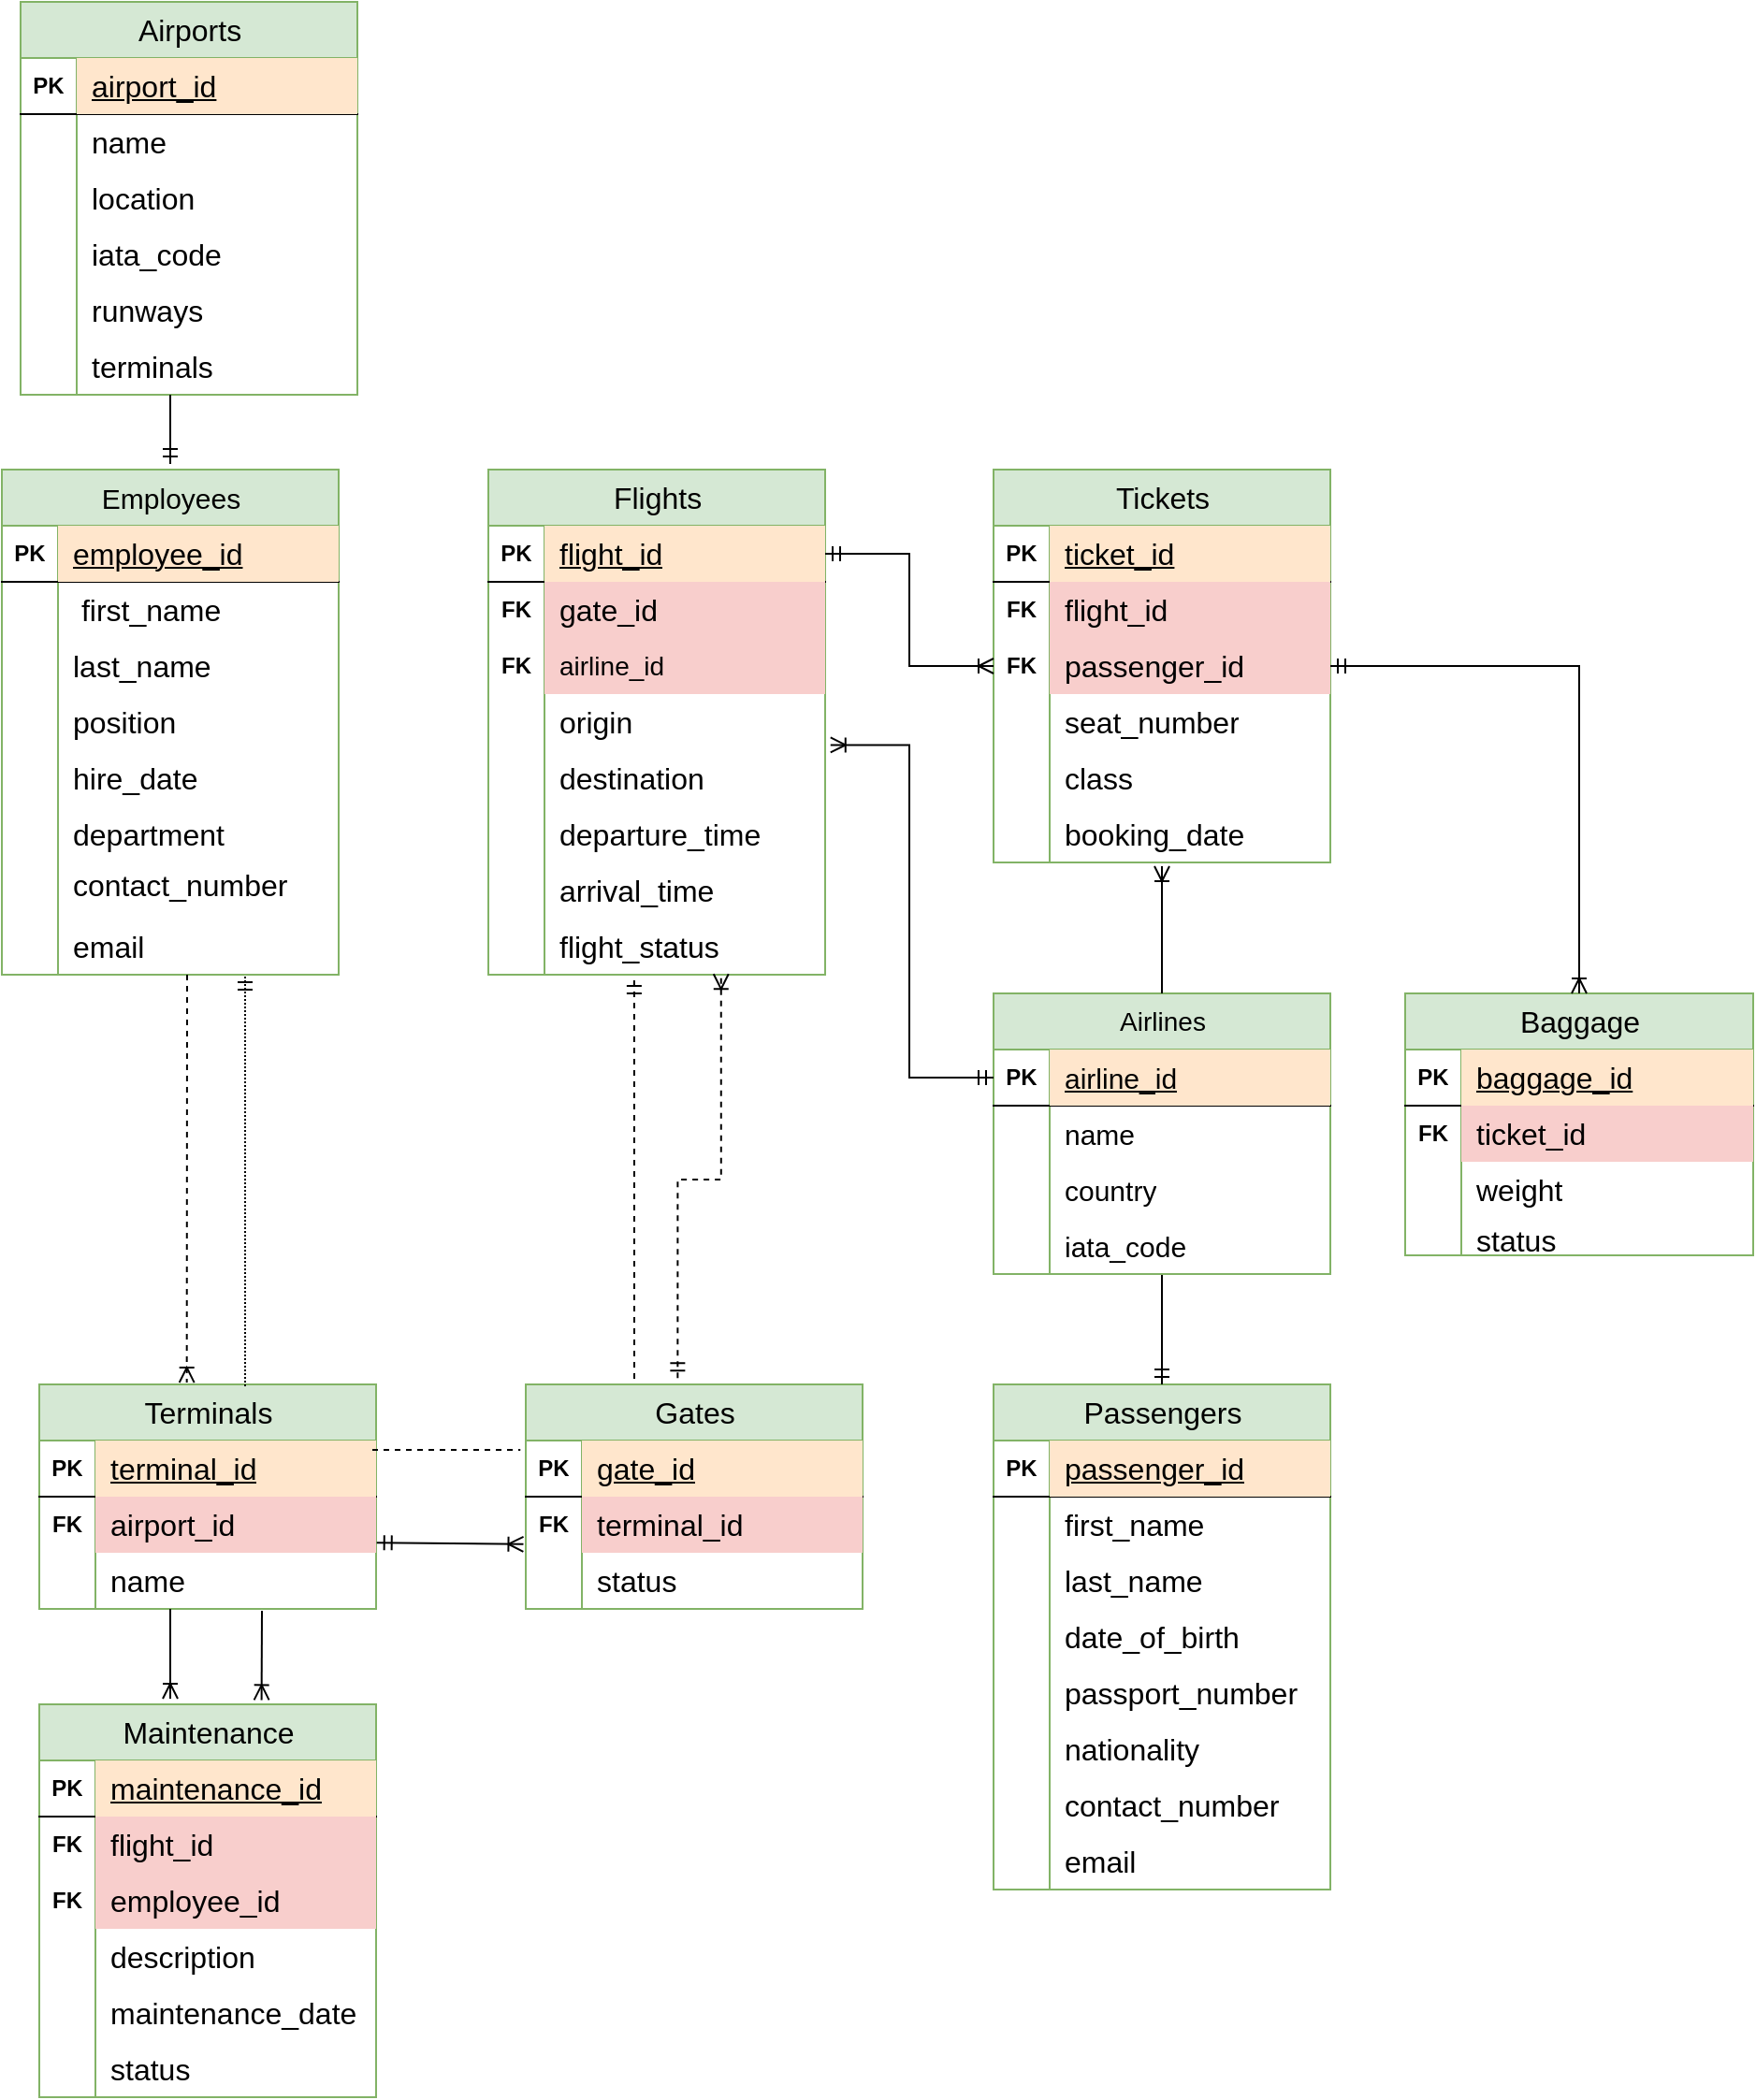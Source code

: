 <mxfile version="24.8.8">
  <diagram name="Page-1" id="97LKYcM6QFN725kzlu_g">
    <mxGraphModel grid="1" page="1" gridSize="10" guides="1" tooltips="1" connect="1" arrows="1" fold="1" pageScale="1" pageWidth="827" pageHeight="1169" math="0" shadow="0">
      <root>
        <mxCell id="0" />
        <mxCell id="1" parent="0" />
        <mxCell id="ZesaMXqTw46_7txbY4AB-114" value="&lt;span id=&quot;docs-internal-guid-7478ce9b-7fff-f4c5-0f83-ab9d0c13d039&quot; style=&quot;font-weight:normal;&quot;&gt;&lt;span style=&quot;font-size: 12pt; font-family: Arial, sans-serif; background-color: transparent; font-variant-numeric: normal; font-variant-east-asian: normal; font-variant-alternates: normal; font-variant-position: normal; font-variant-emoji: normal; vertical-align: baseline; white-space: pre-wrap;&quot;&gt;Airports&lt;/span&gt;&lt;/span&gt;" style="shape=table;startSize=30;container=1;collapsible=1;childLayout=tableLayout;fixedRows=1;rowLines=0;fontStyle=1;align=center;resizeLast=1;html=1;fillColor=#d5e8d4;strokeColor=#82b366;" vertex="1" parent="1">
          <mxGeometry x="190" y="160" width="180" height="210" as="geometry" />
        </mxCell>
        <mxCell id="ZesaMXqTw46_7txbY4AB-115" value="" style="shape=tableRow;horizontal=0;startSize=0;swimlaneHead=0;swimlaneBody=0;fillColor=none;collapsible=0;dropTarget=0;points=[[0,0.5],[1,0.5]];portConstraint=eastwest;top=0;left=0;right=0;bottom=1;" vertex="1" parent="ZesaMXqTw46_7txbY4AB-114">
          <mxGeometry y="30" width="180" height="30" as="geometry" />
        </mxCell>
        <mxCell id="ZesaMXqTw46_7txbY4AB-116" value="PK" style="shape=partialRectangle;connectable=0;fillColor=none;top=0;left=0;bottom=0;right=0;fontStyle=1;overflow=hidden;whiteSpace=wrap;html=1;" vertex="1" parent="ZesaMXqTw46_7txbY4AB-115">
          <mxGeometry width="30" height="30" as="geometry">
            <mxRectangle width="30" height="30" as="alternateBounds" />
          </mxGeometry>
        </mxCell>
        <mxCell id="ZesaMXqTw46_7txbY4AB-117" value="&lt;span id=&quot;docs-internal-guid-a62c499e-7fff-201e-084d-c24e7333e5c0&quot; style=&quot;font-weight:normal;&quot;&gt;&lt;span style=&quot;font-size: 12pt; font-family: Arial, sans-serif; background-color: transparent; font-variant-numeric: normal; font-variant-east-asian: normal; font-variant-alternates: normal; font-variant-position: normal; font-variant-emoji: normal; text-decoration-line: none; vertical-align: baseline; white-space-collapse: preserve;&quot;&gt;airport_id&lt;/span&gt;&lt;/span&gt;" style="shape=partialRectangle;connectable=0;fillColor=#ffe6cc;top=0;left=0;bottom=0;right=0;align=left;spacingLeft=6;fontStyle=5;overflow=hidden;whiteSpace=wrap;html=1;strokeColor=#d79b00;" vertex="1" parent="ZesaMXqTw46_7txbY4AB-115">
          <mxGeometry x="30" width="150" height="30" as="geometry">
            <mxRectangle width="150" height="30" as="alternateBounds" />
          </mxGeometry>
        </mxCell>
        <mxCell id="ZesaMXqTw46_7txbY4AB-118" value="" style="shape=tableRow;horizontal=0;startSize=0;swimlaneHead=0;swimlaneBody=0;fillColor=none;collapsible=0;dropTarget=0;points=[[0,0.5],[1,0.5]];portConstraint=eastwest;top=0;left=0;right=0;bottom=0;" vertex="1" parent="ZesaMXqTw46_7txbY4AB-114">
          <mxGeometry y="60" width="180" height="30" as="geometry" />
        </mxCell>
        <mxCell id="ZesaMXqTw46_7txbY4AB-119" value="" style="shape=partialRectangle;connectable=0;fillColor=none;top=0;left=0;bottom=0;right=0;editable=1;overflow=hidden;whiteSpace=wrap;html=1;" vertex="1" parent="ZesaMXqTw46_7txbY4AB-118">
          <mxGeometry width="30" height="30" as="geometry">
            <mxRectangle width="30" height="30" as="alternateBounds" />
          </mxGeometry>
        </mxCell>
        <mxCell id="ZesaMXqTw46_7txbY4AB-120" value="&lt;span id=&quot;docs-internal-guid-dde1a621-7fff-5212-cd93-81befb2bd52d&quot;&gt;&lt;span style=&quot;font-size: 12pt; font-family: Arial, sans-serif; background-color: transparent; font-variant-numeric: normal; font-variant-east-asian: normal; font-variant-alternates: normal; font-variant-position: normal; font-variant-emoji: normal; vertical-align: baseline; white-space-collapse: preserve;&quot;&gt;name&lt;/span&gt;&lt;/span&gt;" style="shape=partialRectangle;connectable=0;fillColor=none;top=0;left=0;bottom=0;right=0;align=left;spacingLeft=6;overflow=hidden;whiteSpace=wrap;html=1;" vertex="1" parent="ZesaMXqTw46_7txbY4AB-118">
          <mxGeometry x="30" width="150" height="30" as="geometry">
            <mxRectangle width="150" height="30" as="alternateBounds" />
          </mxGeometry>
        </mxCell>
        <mxCell id="ZesaMXqTw46_7txbY4AB-124" value="" style="shape=tableRow;horizontal=0;startSize=0;swimlaneHead=0;swimlaneBody=0;fillColor=none;collapsible=0;dropTarget=0;points=[[0,0.5],[1,0.5]];portConstraint=eastwest;top=0;left=0;right=0;bottom=0;" vertex="1" parent="ZesaMXqTw46_7txbY4AB-114">
          <mxGeometry y="90" width="180" height="30" as="geometry" />
        </mxCell>
        <mxCell id="ZesaMXqTw46_7txbY4AB-125" value="" style="shape=partialRectangle;connectable=0;fillColor=none;top=0;left=0;bottom=0;right=0;editable=1;overflow=hidden;whiteSpace=wrap;html=1;" vertex="1" parent="ZesaMXqTw46_7txbY4AB-124">
          <mxGeometry width="30" height="30" as="geometry">
            <mxRectangle width="30" height="30" as="alternateBounds" />
          </mxGeometry>
        </mxCell>
        <mxCell id="ZesaMXqTw46_7txbY4AB-126" value="&lt;span id=&quot;docs-internal-guid-78ad17c5-7fff-86db-a52a-6858230f3670&quot;&gt;&lt;span style=&quot;font-size: 12pt; font-family: Arial, sans-serif; background-color: transparent; font-variant-numeric: normal; font-variant-east-asian: normal; font-variant-alternates: normal; font-variant-position: normal; font-variant-emoji: normal; vertical-align: baseline; white-space-collapse: preserve;&quot;&gt;location&lt;/span&gt;&lt;/span&gt;" style="shape=partialRectangle;connectable=0;fillColor=none;top=0;left=0;bottom=0;right=0;align=left;spacingLeft=6;overflow=hidden;whiteSpace=wrap;html=1;" vertex="1" parent="ZesaMXqTw46_7txbY4AB-124">
          <mxGeometry x="30" width="150" height="30" as="geometry">
            <mxRectangle width="150" height="30" as="alternateBounds" />
          </mxGeometry>
        </mxCell>
        <mxCell id="ZesaMXqTw46_7txbY4AB-127" value="" style="shape=tableRow;horizontal=0;startSize=0;swimlaneHead=0;swimlaneBody=0;fillColor=none;collapsible=0;dropTarget=0;points=[[0,0.5],[1,0.5]];portConstraint=eastwest;top=0;left=0;right=0;bottom=0;" vertex="1" parent="ZesaMXqTw46_7txbY4AB-114">
          <mxGeometry y="120" width="180" height="30" as="geometry" />
        </mxCell>
        <mxCell id="ZesaMXqTw46_7txbY4AB-128" value="" style="shape=partialRectangle;connectable=0;fillColor=none;top=0;left=0;bottom=0;right=0;editable=1;overflow=hidden;whiteSpace=wrap;html=1;" vertex="1" parent="ZesaMXqTw46_7txbY4AB-127">
          <mxGeometry width="30" height="30" as="geometry">
            <mxRectangle width="30" height="30" as="alternateBounds" />
          </mxGeometry>
        </mxCell>
        <mxCell id="ZesaMXqTw46_7txbY4AB-129" value="&lt;span id=&quot;docs-internal-guid-ae8bab25-7fff-43e2-a31a-0186dacfcd89&quot;&gt;&lt;span style=&quot;font-size: 12pt; font-family: Arial, sans-serif; background-color: transparent; font-variant-numeric: normal; font-variant-east-asian: normal; font-variant-alternates: normal; font-variant-position: normal; font-variant-emoji: normal; vertical-align: baseline; white-space-collapse: preserve;&quot;&gt;iata_code&lt;/span&gt;&lt;/span&gt;" style="shape=partialRectangle;connectable=0;fillColor=none;top=0;left=0;bottom=0;right=0;align=left;spacingLeft=6;overflow=hidden;whiteSpace=wrap;html=1;" vertex="1" parent="ZesaMXqTw46_7txbY4AB-127">
          <mxGeometry x="30" width="150" height="30" as="geometry">
            <mxRectangle width="150" height="30" as="alternateBounds" />
          </mxGeometry>
        </mxCell>
        <mxCell id="ZesaMXqTw46_7txbY4AB-130" value="" style="shape=tableRow;horizontal=0;startSize=0;swimlaneHead=0;swimlaneBody=0;fillColor=none;collapsible=0;dropTarget=0;points=[[0,0.5],[1,0.5]];portConstraint=eastwest;top=0;left=0;right=0;bottom=0;" vertex="1" parent="ZesaMXqTw46_7txbY4AB-114">
          <mxGeometry y="150" width="180" height="30" as="geometry" />
        </mxCell>
        <mxCell id="ZesaMXqTw46_7txbY4AB-131" value="" style="shape=partialRectangle;connectable=0;fillColor=none;top=0;left=0;bottom=0;right=0;editable=1;overflow=hidden;whiteSpace=wrap;html=1;" vertex="1" parent="ZesaMXqTw46_7txbY4AB-130">
          <mxGeometry width="30" height="30" as="geometry">
            <mxRectangle width="30" height="30" as="alternateBounds" />
          </mxGeometry>
        </mxCell>
        <mxCell id="ZesaMXqTw46_7txbY4AB-132" value="&lt;span id=&quot;docs-internal-guid-339e2714-7fff-b0bc-0108-41f187762ca0&quot;&gt;&lt;span style=&quot;font-size: 12pt; font-family: Arial, sans-serif; background-color: transparent; font-variant-numeric: normal; font-variant-east-asian: normal; font-variant-alternates: normal; font-variant-position: normal; font-variant-emoji: normal; vertical-align: baseline; white-space-collapse: preserve;&quot;&gt;runways&lt;/span&gt;&lt;/span&gt;" style="shape=partialRectangle;connectable=0;fillColor=none;top=0;left=0;bottom=0;right=0;align=left;spacingLeft=6;overflow=hidden;whiteSpace=wrap;html=1;" vertex="1" parent="ZesaMXqTw46_7txbY4AB-130">
          <mxGeometry x="30" width="150" height="30" as="geometry">
            <mxRectangle width="150" height="30" as="alternateBounds" />
          </mxGeometry>
        </mxCell>
        <mxCell id="ZesaMXqTw46_7txbY4AB-133" value="" style="shape=tableRow;horizontal=0;startSize=0;swimlaneHead=0;swimlaneBody=0;fillColor=none;collapsible=0;dropTarget=0;points=[[0,0.5],[1,0.5]];portConstraint=eastwest;top=0;left=0;right=0;bottom=0;" vertex="1" parent="ZesaMXqTw46_7txbY4AB-114">
          <mxGeometry y="180" width="180" height="30" as="geometry" />
        </mxCell>
        <mxCell id="ZesaMXqTw46_7txbY4AB-134" value="" style="shape=partialRectangle;connectable=0;fillColor=none;top=0;left=0;bottom=0;right=0;editable=1;overflow=hidden;whiteSpace=wrap;html=1;" vertex="1" parent="ZesaMXqTw46_7txbY4AB-133">
          <mxGeometry width="30" height="30" as="geometry">
            <mxRectangle width="30" height="30" as="alternateBounds" />
          </mxGeometry>
        </mxCell>
        <mxCell id="ZesaMXqTw46_7txbY4AB-135" value="&lt;span id=&quot;docs-internal-guid-04fb21b2-7fff-efd7-5a20-02640112f1e5&quot;&gt;&lt;span style=&quot;font-size: 12pt; font-family: Arial, sans-serif; background-color: transparent; font-variant-numeric: normal; font-variant-east-asian: normal; font-variant-alternates: normal; font-variant-position: normal; font-variant-emoji: normal; vertical-align: baseline; white-space-collapse: preserve;&quot;&gt;terminals&lt;/span&gt;&lt;/span&gt;" style="shape=partialRectangle;connectable=0;fillColor=none;top=0;left=0;bottom=0;right=0;align=left;spacingLeft=6;overflow=hidden;whiteSpace=wrap;html=1;" vertex="1" parent="ZesaMXqTw46_7txbY4AB-133">
          <mxGeometry x="30" width="150" height="30" as="geometry">
            <mxRectangle width="150" height="30" as="alternateBounds" />
          </mxGeometry>
        </mxCell>
        <mxCell id="ZesaMXqTw46_7txbY4AB-139" value="&lt;span id=&quot;docs-internal-guid-66484746-7fff-6e76-cb87-fc12137bff94&quot; style=&quot;font-weight:normal;&quot;&gt;&lt;span style=&quot;font-size: 12pt; font-family: Arial, sans-serif; background-color: transparent; font-variant-numeric: normal; font-variant-east-asian: normal; font-variant-alternates: normal; font-variant-position: normal; font-variant-emoji: normal; vertical-align: baseline; white-space: pre-wrap;&quot;&gt;Maintenance&lt;/span&gt;&lt;/span&gt;" style="shape=table;startSize=30;container=1;collapsible=1;childLayout=tableLayout;fixedRows=1;rowLines=0;fontStyle=1;align=center;resizeLast=1;html=1;fillColor=#d5e8d4;strokeColor=#82b366;" vertex="1" parent="1">
          <mxGeometry x="200" y="1070" width="180" height="210" as="geometry" />
        </mxCell>
        <mxCell id="ZesaMXqTw46_7txbY4AB-140" value="" style="shape=tableRow;horizontal=0;startSize=0;swimlaneHead=0;swimlaneBody=0;fillColor=none;collapsible=0;dropTarget=0;points=[[0,0.5],[1,0.5]];portConstraint=eastwest;top=0;left=0;right=0;bottom=1;" vertex="1" parent="ZesaMXqTw46_7txbY4AB-139">
          <mxGeometry y="30" width="180" height="30" as="geometry" />
        </mxCell>
        <mxCell id="ZesaMXqTw46_7txbY4AB-141" value="PK" style="shape=partialRectangle;connectable=0;fillColor=none;top=0;left=0;bottom=0;right=0;fontStyle=1;overflow=hidden;whiteSpace=wrap;html=1;" vertex="1" parent="ZesaMXqTw46_7txbY4AB-140">
          <mxGeometry width="30" height="30" as="geometry">
            <mxRectangle width="30" height="30" as="alternateBounds" />
          </mxGeometry>
        </mxCell>
        <mxCell id="ZesaMXqTw46_7txbY4AB-142" value="&lt;span id=&quot;docs-internal-guid-58d60549-7fff-aa9e-0fbc-7723ea2dfa55&quot; style=&quot;font-weight:normal;&quot;&gt;&lt;span style=&quot;font-size: 12pt; font-family: Arial, sans-serif; background-color: transparent; font-variant-numeric: normal; font-variant-east-asian: normal; font-variant-alternates: normal; font-variant-position: normal; font-variant-emoji: normal; text-decoration-line: none; vertical-align: baseline; white-space-collapse: preserve;&quot;&gt;maintenance_id&lt;/span&gt;&lt;/span&gt;" style="shape=partialRectangle;connectable=0;fillColor=#ffe6cc;top=0;left=0;bottom=0;right=0;align=left;spacingLeft=6;fontStyle=5;overflow=hidden;whiteSpace=wrap;html=1;strokeColor=#d79b00;" vertex="1" parent="ZesaMXqTw46_7txbY4AB-140">
          <mxGeometry x="30" width="150" height="30" as="geometry">
            <mxRectangle width="150" height="30" as="alternateBounds" />
          </mxGeometry>
        </mxCell>
        <mxCell id="ZesaMXqTw46_7txbY4AB-143" value="" style="shape=tableRow;horizontal=0;startSize=0;swimlaneHead=0;swimlaneBody=0;fillColor=none;collapsible=0;dropTarget=0;points=[[0,0.5],[1,0.5]];portConstraint=eastwest;top=0;left=0;right=0;bottom=0;" vertex="1" parent="ZesaMXqTw46_7txbY4AB-139">
          <mxGeometry y="60" width="180" height="30" as="geometry" />
        </mxCell>
        <mxCell id="ZesaMXqTw46_7txbY4AB-144" value="&lt;b&gt;FK&lt;/b&gt;" style="shape=partialRectangle;connectable=0;fillColor=none;top=0;left=0;bottom=0;right=0;editable=1;overflow=hidden;whiteSpace=wrap;html=1;" vertex="1" parent="ZesaMXqTw46_7txbY4AB-143">
          <mxGeometry width="30" height="30" as="geometry">
            <mxRectangle width="30" height="30" as="alternateBounds" />
          </mxGeometry>
        </mxCell>
        <mxCell id="ZesaMXqTw46_7txbY4AB-145" value="&lt;span id=&quot;docs-internal-guid-511e644b-7fff-e2b8-f309-26cae5117448&quot;&gt;&lt;span style=&quot;font-size: 12pt; font-family: Arial, sans-serif; background-color: transparent; font-variant-numeric: normal; font-variant-east-asian: normal; font-variant-alternates: normal; font-variant-position: normal; font-variant-emoji: normal; vertical-align: baseline; white-space-collapse: preserve;&quot;&gt;flight_id&lt;/span&gt;&lt;/span&gt;" style="shape=partialRectangle;connectable=0;fillColor=#f8cecc;top=0;left=0;bottom=0;right=0;align=left;spacingLeft=6;overflow=hidden;whiteSpace=wrap;html=1;strokeColor=#b85450;" vertex="1" parent="ZesaMXqTw46_7txbY4AB-143">
          <mxGeometry x="30" width="150" height="30" as="geometry">
            <mxRectangle width="150" height="30" as="alternateBounds" />
          </mxGeometry>
        </mxCell>
        <mxCell id="ZesaMXqTw46_7txbY4AB-146" value="" style="shape=tableRow;horizontal=0;startSize=0;swimlaneHead=0;swimlaneBody=0;fillColor=none;collapsible=0;dropTarget=0;points=[[0,0.5],[1,0.5]];portConstraint=eastwest;top=0;left=0;right=0;bottom=0;" vertex="1" parent="ZesaMXqTw46_7txbY4AB-139">
          <mxGeometry y="90" width="180" height="30" as="geometry" />
        </mxCell>
        <mxCell id="ZesaMXqTw46_7txbY4AB-147" value="&lt;b&gt;FK&lt;/b&gt;" style="shape=partialRectangle;connectable=0;fillColor=none;top=0;left=0;bottom=0;right=0;editable=1;overflow=hidden;whiteSpace=wrap;html=1;" vertex="1" parent="ZesaMXqTw46_7txbY4AB-146">
          <mxGeometry width="30" height="30" as="geometry">
            <mxRectangle width="30" height="30" as="alternateBounds" />
          </mxGeometry>
        </mxCell>
        <mxCell id="ZesaMXqTw46_7txbY4AB-148" value="&lt;span id=&quot;docs-internal-guid-93171e7e-7fff-2f62-56df-ccb01a56140e&quot;&gt;&lt;span style=&quot;font-size: 12pt; font-family: Arial, sans-serif; background-color: transparent; font-variant-numeric: normal; font-variant-east-asian: normal; font-variant-alternates: normal; font-variant-position: normal; font-variant-emoji: normal; vertical-align: baseline; white-space-collapse: preserve;&quot;&gt;employee_id&lt;/span&gt;&lt;/span&gt;" style="shape=partialRectangle;connectable=0;fillColor=#f8cecc;top=0;left=0;bottom=0;right=0;align=left;spacingLeft=6;overflow=hidden;whiteSpace=wrap;html=1;strokeColor=#b85450;" vertex="1" parent="ZesaMXqTw46_7txbY4AB-146">
          <mxGeometry x="30" width="150" height="30" as="geometry">
            <mxRectangle width="150" height="30" as="alternateBounds" />
          </mxGeometry>
        </mxCell>
        <mxCell id="ZesaMXqTw46_7txbY4AB-149" value="" style="shape=tableRow;horizontal=0;startSize=0;swimlaneHead=0;swimlaneBody=0;fillColor=none;collapsible=0;dropTarget=0;points=[[0,0.5],[1,0.5]];portConstraint=eastwest;top=0;left=0;right=0;bottom=0;" vertex="1" parent="ZesaMXqTw46_7txbY4AB-139">
          <mxGeometry y="120" width="180" height="30" as="geometry" />
        </mxCell>
        <mxCell id="ZesaMXqTw46_7txbY4AB-150" value="" style="shape=partialRectangle;connectable=0;fillColor=none;top=0;left=0;bottom=0;right=0;editable=1;overflow=hidden;whiteSpace=wrap;html=1;" vertex="1" parent="ZesaMXqTw46_7txbY4AB-149">
          <mxGeometry width="30" height="30" as="geometry">
            <mxRectangle width="30" height="30" as="alternateBounds" />
          </mxGeometry>
        </mxCell>
        <mxCell id="ZesaMXqTw46_7txbY4AB-151" value="&lt;span id=&quot;docs-internal-guid-5564d580-7fff-5aa1-2e4f-c8d3abcb9452&quot;&gt;&lt;span style=&quot;font-size: 12pt; font-family: Arial, sans-serif; background-color: transparent; font-variant-numeric: normal; font-variant-east-asian: normal; font-variant-alternates: normal; font-variant-position: normal; font-variant-emoji: normal; vertical-align: baseline; white-space-collapse: preserve;&quot;&gt;description&lt;/span&gt;&lt;/span&gt;" style="shape=partialRectangle;connectable=0;fillColor=none;top=0;left=0;bottom=0;right=0;align=left;spacingLeft=6;overflow=hidden;whiteSpace=wrap;html=1;" vertex="1" parent="ZesaMXqTw46_7txbY4AB-149">
          <mxGeometry x="30" width="150" height="30" as="geometry">
            <mxRectangle width="150" height="30" as="alternateBounds" />
          </mxGeometry>
        </mxCell>
        <mxCell id="ZesaMXqTw46_7txbY4AB-152" value="" style="shape=tableRow;horizontal=0;startSize=0;swimlaneHead=0;swimlaneBody=0;fillColor=none;collapsible=0;dropTarget=0;points=[[0,0.5],[1,0.5]];portConstraint=eastwest;top=0;left=0;right=0;bottom=0;" vertex="1" parent="ZesaMXqTw46_7txbY4AB-139">
          <mxGeometry y="150" width="180" height="30" as="geometry" />
        </mxCell>
        <mxCell id="ZesaMXqTw46_7txbY4AB-153" value="" style="shape=partialRectangle;connectable=0;fillColor=none;top=0;left=0;bottom=0;right=0;editable=1;overflow=hidden;whiteSpace=wrap;html=1;" vertex="1" parent="ZesaMXqTw46_7txbY4AB-152">
          <mxGeometry width="30" height="30" as="geometry">
            <mxRectangle width="30" height="30" as="alternateBounds" />
          </mxGeometry>
        </mxCell>
        <mxCell id="ZesaMXqTw46_7txbY4AB-154" value="&lt;span id=&quot;docs-internal-guid-9837f648-7fff-8736-ba84-fe6b7a3869bf&quot;&gt;&lt;span style=&quot;font-size: 12pt; font-family: Arial, sans-serif; background-color: transparent; font-variant-numeric: normal; font-variant-east-asian: normal; font-variant-alternates: normal; font-variant-position: normal; font-variant-emoji: normal; vertical-align: baseline; white-space-collapse: preserve;&quot;&gt;maintenance_date&lt;/span&gt;&lt;/span&gt;" style="shape=partialRectangle;connectable=0;fillColor=none;top=0;left=0;bottom=0;right=0;align=left;spacingLeft=6;overflow=hidden;whiteSpace=wrap;html=1;" vertex="1" parent="ZesaMXqTw46_7txbY4AB-152">
          <mxGeometry x="30" width="150" height="30" as="geometry">
            <mxRectangle width="150" height="30" as="alternateBounds" />
          </mxGeometry>
        </mxCell>
        <mxCell id="ZesaMXqTw46_7txbY4AB-155" value="" style="shape=tableRow;horizontal=0;startSize=0;swimlaneHead=0;swimlaneBody=0;fillColor=none;collapsible=0;dropTarget=0;points=[[0,0.5],[1,0.5]];portConstraint=eastwest;top=0;left=0;right=0;bottom=0;" vertex="1" parent="ZesaMXqTw46_7txbY4AB-139">
          <mxGeometry y="180" width="180" height="30" as="geometry" />
        </mxCell>
        <mxCell id="ZesaMXqTw46_7txbY4AB-156" value="" style="shape=partialRectangle;connectable=0;fillColor=none;top=0;left=0;bottom=0;right=0;editable=1;overflow=hidden;whiteSpace=wrap;html=1;" vertex="1" parent="ZesaMXqTw46_7txbY4AB-155">
          <mxGeometry width="30" height="30" as="geometry">
            <mxRectangle width="30" height="30" as="alternateBounds" />
          </mxGeometry>
        </mxCell>
        <mxCell id="ZesaMXqTw46_7txbY4AB-157" value="&lt;span id=&quot;docs-internal-guid-a68bcebf-7fff-c156-7eab-58342940edff&quot;&gt;&lt;span style=&quot;font-size: 12pt; font-family: Arial, sans-serif; background-color: transparent; font-variant-numeric: normal; font-variant-east-asian: normal; font-variant-alternates: normal; font-variant-position: normal; font-variant-emoji: normal; vertical-align: baseline; white-space-collapse: preserve;&quot;&gt;status&lt;/span&gt;&lt;/span&gt;" style="shape=partialRectangle;connectable=0;fillColor=none;top=0;left=0;bottom=0;right=0;align=left;spacingLeft=6;overflow=hidden;whiteSpace=wrap;html=1;" vertex="1" parent="ZesaMXqTw46_7txbY4AB-155">
          <mxGeometry x="30" width="150" height="30" as="geometry">
            <mxRectangle width="150" height="30" as="alternateBounds" />
          </mxGeometry>
        </mxCell>
        <mxCell id="ZesaMXqTw46_7txbY4AB-164" value="&lt;span id=&quot;docs-internal-guid-05e9b37a-7fff-24b5-a841-36cc9d7fa0ee&quot; style=&quot;font-weight:normal;&quot;&gt;&lt;span style=&quot;font-size: 12pt; font-family: Arial, sans-serif; background-color: transparent; font-variant-numeric: normal; font-variant-east-asian: normal; font-variant-alternates: normal; font-variant-position: normal; font-variant-emoji: normal; vertical-align: baseline; white-space: pre-wrap;&quot;&gt;Baggage&lt;/span&gt;&lt;/span&gt;" style="shape=table;startSize=30;container=1;collapsible=1;childLayout=tableLayout;fixedRows=1;rowLines=0;fontStyle=1;align=center;resizeLast=1;html=1;fillColor=#d5e8d4;strokeColor=#82b366;" vertex="1" parent="1">
          <mxGeometry x="930" y="690" width="186" height="140" as="geometry" />
        </mxCell>
        <mxCell id="ZesaMXqTw46_7txbY4AB-165" value="" style="shape=tableRow;horizontal=0;startSize=0;swimlaneHead=0;swimlaneBody=0;fillColor=none;collapsible=0;dropTarget=0;points=[[0,0.5],[1,0.5]];portConstraint=eastwest;top=0;left=0;right=0;bottom=1;" vertex="1" parent="ZesaMXqTw46_7txbY4AB-164">
          <mxGeometry y="30" width="186" height="30" as="geometry" />
        </mxCell>
        <mxCell id="ZesaMXqTw46_7txbY4AB-166" value="PK" style="shape=partialRectangle;connectable=0;fillColor=none;top=0;left=0;bottom=0;right=0;fontStyle=1;overflow=hidden;whiteSpace=wrap;html=1;" vertex="1" parent="ZesaMXqTw46_7txbY4AB-165">
          <mxGeometry width="30" height="30" as="geometry">
            <mxRectangle width="30" height="30" as="alternateBounds" />
          </mxGeometry>
        </mxCell>
        <mxCell id="ZesaMXqTw46_7txbY4AB-167" value="&lt;span id=&quot;docs-internal-guid-635e9df5-7fff-4efa-ceaa-ccbe99effdd4&quot; style=&quot;font-weight:normal;&quot;&gt;&lt;span style=&quot;font-size: 12pt; font-family: Arial, sans-serif; background-color: transparent; font-variant-numeric: normal; font-variant-east-asian: normal; font-variant-alternates: normal; font-variant-position: normal; font-variant-emoji: normal; text-decoration-line: none; vertical-align: baseline; white-space-collapse: preserve;&quot;&gt;baggage_id&lt;/span&gt;&lt;/span&gt;" style="shape=partialRectangle;connectable=0;fillColor=#ffe6cc;top=0;left=0;bottom=0;right=0;align=left;spacingLeft=6;fontStyle=5;overflow=hidden;whiteSpace=wrap;html=1;strokeColor=#d79b00;" vertex="1" parent="ZesaMXqTw46_7txbY4AB-165">
          <mxGeometry x="30" width="156" height="30" as="geometry">
            <mxRectangle width="156" height="30" as="alternateBounds" />
          </mxGeometry>
        </mxCell>
        <mxCell id="ZesaMXqTw46_7txbY4AB-168" value="" style="shape=tableRow;horizontal=0;startSize=0;swimlaneHead=0;swimlaneBody=0;fillColor=none;collapsible=0;dropTarget=0;points=[[0,0.5],[1,0.5]];portConstraint=eastwest;top=0;left=0;right=0;bottom=0;" vertex="1" parent="ZesaMXqTw46_7txbY4AB-164">
          <mxGeometry y="60" width="186" height="30" as="geometry" />
        </mxCell>
        <mxCell id="ZesaMXqTw46_7txbY4AB-169" value="&lt;b&gt;FK&lt;/b&gt;" style="shape=partialRectangle;connectable=0;fillColor=none;top=0;left=0;bottom=0;right=0;editable=1;overflow=hidden;whiteSpace=wrap;html=1;" vertex="1" parent="ZesaMXqTw46_7txbY4AB-168">
          <mxGeometry width="30" height="30" as="geometry">
            <mxRectangle width="30" height="30" as="alternateBounds" />
          </mxGeometry>
        </mxCell>
        <mxCell id="ZesaMXqTw46_7txbY4AB-170" value="&lt;span id=&quot;docs-internal-guid-fbc45ee9-7fff-904a-9157-d5baf57d1ea4&quot;&gt;&lt;span style=&quot;font-size: 12pt; font-family: Arial, sans-serif; background-color: transparent; font-variant-numeric: normal; font-variant-east-asian: normal; font-variant-alternates: normal; font-variant-position: normal; font-variant-emoji: normal; vertical-align: baseline; white-space-collapse: preserve;&quot;&gt;ticket_id&lt;/span&gt;&lt;/span&gt;" style="shape=partialRectangle;connectable=0;fillColor=#f8cecc;top=0;left=0;bottom=0;right=0;align=left;spacingLeft=6;overflow=hidden;whiteSpace=wrap;html=1;strokeColor=#b85450;" vertex="1" parent="ZesaMXqTw46_7txbY4AB-168">
          <mxGeometry x="30" width="156" height="30" as="geometry">
            <mxRectangle width="156" height="30" as="alternateBounds" />
          </mxGeometry>
        </mxCell>
        <mxCell id="ZesaMXqTw46_7txbY4AB-171" value="" style="shape=tableRow;horizontal=0;startSize=0;swimlaneHead=0;swimlaneBody=0;fillColor=none;collapsible=0;dropTarget=0;points=[[0,0.5],[1,0.5]];portConstraint=eastwest;top=0;left=0;right=0;bottom=0;" vertex="1" parent="ZesaMXqTw46_7txbY4AB-164">
          <mxGeometry y="90" width="186" height="30" as="geometry" />
        </mxCell>
        <mxCell id="ZesaMXqTw46_7txbY4AB-172" value="" style="shape=partialRectangle;connectable=0;fillColor=none;top=0;left=0;bottom=0;right=0;editable=1;overflow=hidden;whiteSpace=wrap;html=1;" vertex="1" parent="ZesaMXqTw46_7txbY4AB-171">
          <mxGeometry width="30" height="30" as="geometry">
            <mxRectangle width="30" height="30" as="alternateBounds" />
          </mxGeometry>
        </mxCell>
        <mxCell id="ZesaMXqTw46_7txbY4AB-173" value="&lt;span id=&quot;docs-internal-guid-cd659a44-7fff-c06f-4139-bd612aab1d47&quot;&gt;&lt;span style=&quot;font-size: 12pt; font-family: Arial, sans-serif; background-color: transparent; font-variant-numeric: normal; font-variant-east-asian: normal; font-variant-alternates: normal; font-variant-position: normal; font-variant-emoji: normal; vertical-align: baseline; white-space-collapse: preserve;&quot;&gt;weight&lt;/span&gt;&lt;/span&gt;" style="shape=partialRectangle;connectable=0;fillColor=none;top=0;left=0;bottom=0;right=0;align=left;spacingLeft=6;overflow=hidden;whiteSpace=wrap;html=1;" vertex="1" parent="ZesaMXqTw46_7txbY4AB-171">
          <mxGeometry x="30" width="156" height="30" as="geometry">
            <mxRectangle width="156" height="30" as="alternateBounds" />
          </mxGeometry>
        </mxCell>
        <mxCell id="ZesaMXqTw46_7txbY4AB-174" value="" style="shape=tableRow;horizontal=0;startSize=0;swimlaneHead=0;swimlaneBody=0;fillColor=none;collapsible=0;dropTarget=0;points=[[0,0.5],[1,0.5]];portConstraint=eastwest;top=0;left=0;right=0;bottom=0;" vertex="1" parent="ZesaMXqTw46_7txbY4AB-164">
          <mxGeometry y="120" width="186" height="20" as="geometry" />
        </mxCell>
        <mxCell id="ZesaMXqTw46_7txbY4AB-175" value="" style="shape=partialRectangle;connectable=0;fillColor=none;top=0;left=0;bottom=0;right=0;editable=1;overflow=hidden;whiteSpace=wrap;html=1;" vertex="1" parent="ZesaMXqTw46_7txbY4AB-174">
          <mxGeometry width="30" height="20" as="geometry">
            <mxRectangle width="30" height="20" as="alternateBounds" />
          </mxGeometry>
        </mxCell>
        <mxCell id="ZesaMXqTw46_7txbY4AB-176" value="&lt;span id=&quot;docs-internal-guid-922fd179-7fff-e612-60ef-0a99c2d61085&quot;&gt;&lt;span style=&quot;font-size: 12pt; font-family: Arial, sans-serif; background-color: transparent; font-variant-numeric: normal; font-variant-east-asian: normal; font-variant-alternates: normal; font-variant-position: normal; font-variant-emoji: normal; vertical-align: baseline; white-space-collapse: preserve;&quot;&gt;status&lt;/span&gt;&lt;/span&gt;" style="shape=partialRectangle;connectable=0;fillColor=none;top=0;left=0;bottom=0;right=0;align=left;spacingLeft=6;overflow=hidden;whiteSpace=wrap;html=1;" vertex="1" parent="ZesaMXqTw46_7txbY4AB-174">
          <mxGeometry x="30" width="156" height="20" as="geometry">
            <mxRectangle width="156" height="20" as="alternateBounds" />
          </mxGeometry>
        </mxCell>
        <mxCell id="ZesaMXqTw46_7txbY4AB-189" value="&lt;span id=&quot;docs-internal-guid-1ffa860a-7fff-a240-ea6e-8034ec47444d&quot; style=&quot;font-weight:normal;&quot;&gt;&lt;span style=&quot;font-size: 12pt; font-family: Arial, sans-serif; background-color: transparent; font-variant-numeric: normal; font-variant-east-asian: normal; font-variant-alternates: normal; font-variant-position: normal; font-variant-emoji: normal; vertical-align: baseline; white-space: pre-wrap;&quot;&gt;Tickets&lt;/span&gt;&lt;/span&gt;" style="shape=table;startSize=30;container=1;collapsible=1;childLayout=tableLayout;fixedRows=1;rowLines=0;fontStyle=1;align=center;resizeLast=1;html=1;fillColor=#d5e8d4;strokeColor=#82b366;" vertex="1" parent="1">
          <mxGeometry x="710" y="410" width="180" height="210" as="geometry" />
        </mxCell>
        <mxCell id="ZesaMXqTw46_7txbY4AB-190" value="" style="shape=tableRow;horizontal=0;startSize=0;swimlaneHead=0;swimlaneBody=0;fillColor=none;collapsible=0;dropTarget=0;points=[[0,0.5],[1,0.5]];portConstraint=eastwest;top=0;left=0;right=0;bottom=1;" vertex="1" parent="ZesaMXqTw46_7txbY4AB-189">
          <mxGeometry y="30" width="180" height="30" as="geometry" />
        </mxCell>
        <mxCell id="ZesaMXqTw46_7txbY4AB-191" value="PK" style="shape=partialRectangle;connectable=0;fillColor=none;top=0;left=0;bottom=0;right=0;fontStyle=1;overflow=hidden;whiteSpace=wrap;html=1;" vertex="1" parent="ZesaMXqTw46_7txbY4AB-190">
          <mxGeometry width="30" height="30" as="geometry">
            <mxRectangle width="30" height="30" as="alternateBounds" />
          </mxGeometry>
        </mxCell>
        <mxCell id="ZesaMXqTw46_7txbY4AB-192" value="&lt;span id=&quot;docs-internal-guid-4d909c3c-7fff-d27e-213b-9d012e42d3ba&quot; style=&quot;font-weight:normal;&quot;&gt;&lt;span style=&quot;font-size: 12pt; font-family: Arial, sans-serif; background-color: transparent; font-variant-numeric: normal; font-variant-east-asian: normal; font-variant-alternates: normal; font-variant-position: normal; font-variant-emoji: normal; text-decoration-line: none; vertical-align: baseline; white-space-collapse: preserve;&quot;&gt;ticket_id&lt;/span&gt;&lt;/span&gt;" style="shape=partialRectangle;connectable=0;fillColor=#ffe6cc;top=0;left=0;bottom=0;right=0;align=left;spacingLeft=6;fontStyle=5;overflow=hidden;whiteSpace=wrap;html=1;strokeColor=#d79b00;" vertex="1" parent="ZesaMXqTw46_7txbY4AB-190">
          <mxGeometry x="30" width="150" height="30" as="geometry">
            <mxRectangle width="150" height="30" as="alternateBounds" />
          </mxGeometry>
        </mxCell>
        <mxCell id="ZesaMXqTw46_7txbY4AB-193" value="" style="shape=tableRow;horizontal=0;startSize=0;swimlaneHead=0;swimlaneBody=0;fillColor=none;collapsible=0;dropTarget=0;points=[[0,0.5],[1,0.5]];portConstraint=eastwest;top=0;left=0;right=0;bottom=0;" vertex="1" parent="ZesaMXqTw46_7txbY4AB-189">
          <mxGeometry y="60" width="180" height="30" as="geometry" />
        </mxCell>
        <mxCell id="ZesaMXqTw46_7txbY4AB-194" value="&lt;b&gt;FK&lt;/b&gt;" style="shape=partialRectangle;connectable=0;fillColor=none;top=0;left=0;bottom=0;right=0;editable=1;overflow=hidden;whiteSpace=wrap;html=1;" vertex="1" parent="ZesaMXqTw46_7txbY4AB-193">
          <mxGeometry width="30" height="30" as="geometry">
            <mxRectangle width="30" height="30" as="alternateBounds" />
          </mxGeometry>
        </mxCell>
        <mxCell id="ZesaMXqTw46_7txbY4AB-195" value="&lt;span id=&quot;docs-internal-guid-c5303118-7fff-fdb2-caa6-a27695456340&quot;&gt;&lt;span style=&quot;font-size: 12pt; font-family: Arial, sans-serif; background-color: transparent; font-variant-numeric: normal; font-variant-east-asian: normal; font-variant-alternates: normal; font-variant-position: normal; font-variant-emoji: normal; vertical-align: baseline; white-space-collapse: preserve;&quot;&gt;flight_id&lt;/span&gt;&lt;/span&gt;" style="shape=partialRectangle;connectable=0;fillColor=#f8cecc;top=0;left=0;bottom=0;right=0;align=left;spacingLeft=6;overflow=hidden;whiteSpace=wrap;html=1;strokeColor=#b85450;" vertex="1" parent="ZesaMXqTw46_7txbY4AB-193">
          <mxGeometry x="30" width="150" height="30" as="geometry">
            <mxRectangle width="150" height="30" as="alternateBounds" />
          </mxGeometry>
        </mxCell>
        <mxCell id="ZesaMXqTw46_7txbY4AB-196" value="" style="shape=tableRow;horizontal=0;startSize=0;swimlaneHead=0;swimlaneBody=0;fillColor=none;collapsible=0;dropTarget=0;points=[[0,0.5],[1,0.5]];portConstraint=eastwest;top=0;left=0;right=0;bottom=0;" vertex="1" parent="ZesaMXqTw46_7txbY4AB-189">
          <mxGeometry y="90" width="180" height="30" as="geometry" />
        </mxCell>
        <mxCell id="ZesaMXqTw46_7txbY4AB-197" value="&lt;b&gt;FK&lt;/b&gt;" style="shape=partialRectangle;connectable=0;fillColor=none;top=0;left=0;bottom=0;right=0;editable=1;overflow=hidden;whiteSpace=wrap;html=1;" vertex="1" parent="ZesaMXqTw46_7txbY4AB-196">
          <mxGeometry width="30" height="30" as="geometry">
            <mxRectangle width="30" height="30" as="alternateBounds" />
          </mxGeometry>
        </mxCell>
        <mxCell id="ZesaMXqTw46_7txbY4AB-198" value="&lt;span id=&quot;docs-internal-guid-acc546fe-7fff-265d-57a9-ef4c90de260d&quot;&gt;&lt;span style=&quot;font-size: 12pt; font-family: Arial, sans-serif; background-color: transparent; font-variant-numeric: normal; font-variant-east-asian: normal; font-variant-alternates: normal; font-variant-position: normal; font-variant-emoji: normal; vertical-align: baseline; white-space-collapse: preserve;&quot;&gt;passenger_id&lt;/span&gt;&lt;/span&gt;" style="shape=partialRectangle;connectable=0;fillColor=#f8cecc;top=0;left=0;bottom=0;right=0;align=left;spacingLeft=6;overflow=hidden;whiteSpace=wrap;html=1;strokeColor=#b85450;" vertex="1" parent="ZesaMXqTw46_7txbY4AB-196">
          <mxGeometry x="30" width="150" height="30" as="geometry">
            <mxRectangle width="150" height="30" as="alternateBounds" />
          </mxGeometry>
        </mxCell>
        <mxCell id="ZesaMXqTw46_7txbY4AB-199" value="" style="shape=tableRow;horizontal=0;startSize=0;swimlaneHead=0;swimlaneBody=0;fillColor=none;collapsible=0;dropTarget=0;points=[[0,0.5],[1,0.5]];portConstraint=eastwest;top=0;left=0;right=0;bottom=0;" vertex="1" parent="ZesaMXqTw46_7txbY4AB-189">
          <mxGeometry y="120" width="180" height="30" as="geometry" />
        </mxCell>
        <mxCell id="ZesaMXqTw46_7txbY4AB-200" value="" style="shape=partialRectangle;connectable=0;fillColor=none;top=0;left=0;bottom=0;right=0;editable=1;overflow=hidden;whiteSpace=wrap;html=1;" vertex="1" parent="ZesaMXqTw46_7txbY4AB-199">
          <mxGeometry width="30" height="30" as="geometry">
            <mxRectangle width="30" height="30" as="alternateBounds" />
          </mxGeometry>
        </mxCell>
        <mxCell id="ZesaMXqTw46_7txbY4AB-201" value="&lt;span id=&quot;docs-internal-guid-d198ac89-7fff-4d8c-fd28-50f16dd7ea19&quot;&gt;&lt;span style=&quot;font-size: 12pt; font-family: Arial, sans-serif; background-color: transparent; font-variant-numeric: normal; font-variant-east-asian: normal; font-variant-alternates: normal; font-variant-position: normal; font-variant-emoji: normal; vertical-align: baseline; white-space-collapse: preserve;&quot;&gt;seat_number&lt;/span&gt;&lt;/span&gt;" style="shape=partialRectangle;connectable=0;fillColor=none;top=0;left=0;bottom=0;right=0;align=left;spacingLeft=6;overflow=hidden;whiteSpace=wrap;html=1;" vertex="1" parent="ZesaMXqTw46_7txbY4AB-199">
          <mxGeometry x="30" width="150" height="30" as="geometry">
            <mxRectangle width="150" height="30" as="alternateBounds" />
          </mxGeometry>
        </mxCell>
        <mxCell id="ZesaMXqTw46_7txbY4AB-202" value="" style="shape=tableRow;horizontal=0;startSize=0;swimlaneHead=0;swimlaneBody=0;fillColor=none;collapsible=0;dropTarget=0;points=[[0,0.5],[1,0.5]];portConstraint=eastwest;top=0;left=0;right=0;bottom=0;" vertex="1" parent="ZesaMXqTw46_7txbY4AB-189">
          <mxGeometry y="150" width="180" height="30" as="geometry" />
        </mxCell>
        <mxCell id="ZesaMXqTw46_7txbY4AB-203" value="" style="shape=partialRectangle;connectable=0;fillColor=none;top=0;left=0;bottom=0;right=0;editable=1;overflow=hidden;whiteSpace=wrap;html=1;" vertex="1" parent="ZesaMXqTw46_7txbY4AB-202">
          <mxGeometry width="30" height="30" as="geometry">
            <mxRectangle width="30" height="30" as="alternateBounds" />
          </mxGeometry>
        </mxCell>
        <mxCell id="ZesaMXqTw46_7txbY4AB-204" value="&lt;span id=&quot;docs-internal-guid-c91f9010-7fff-7373-c6f0-6d70694fbb54&quot;&gt;&lt;span style=&quot;font-size: 12pt; font-family: Arial, sans-serif; background-color: transparent; font-variant-numeric: normal; font-variant-east-asian: normal; font-variant-alternates: normal; font-variant-position: normal; font-variant-emoji: normal; vertical-align: baseline; white-space-collapse: preserve;&quot;&gt;class&lt;/span&gt;&lt;/span&gt;" style="shape=partialRectangle;connectable=0;fillColor=none;top=0;left=0;bottom=0;right=0;align=left;spacingLeft=6;overflow=hidden;whiteSpace=wrap;html=1;" vertex="1" parent="ZesaMXqTw46_7txbY4AB-202">
          <mxGeometry x="30" width="150" height="30" as="geometry">
            <mxRectangle width="150" height="30" as="alternateBounds" />
          </mxGeometry>
        </mxCell>
        <mxCell id="ZesaMXqTw46_7txbY4AB-205" value="" style="shape=tableRow;horizontal=0;startSize=0;swimlaneHead=0;swimlaneBody=0;fillColor=none;collapsible=0;dropTarget=0;points=[[0,0.5],[1,0.5]];portConstraint=eastwest;top=0;left=0;right=0;bottom=0;" vertex="1" parent="ZesaMXqTw46_7txbY4AB-189">
          <mxGeometry y="180" width="180" height="30" as="geometry" />
        </mxCell>
        <mxCell id="ZesaMXqTw46_7txbY4AB-206" value="" style="shape=partialRectangle;connectable=0;fillColor=none;top=0;left=0;bottom=0;right=0;editable=1;overflow=hidden;whiteSpace=wrap;html=1;" vertex="1" parent="ZesaMXqTw46_7txbY4AB-205">
          <mxGeometry width="30" height="30" as="geometry">
            <mxRectangle width="30" height="30" as="alternateBounds" />
          </mxGeometry>
        </mxCell>
        <mxCell id="ZesaMXqTw46_7txbY4AB-207" value="&lt;span id=&quot;docs-internal-guid-7619a6fc-7fff-9cf3-185f-490c4f9f4148&quot;&gt;&lt;span style=&quot;font-size: 12pt; font-family: Arial, sans-serif; background-color: transparent; font-variant-numeric: normal; font-variant-east-asian: normal; font-variant-alternates: normal; font-variant-position: normal; font-variant-emoji: normal; vertical-align: baseline; white-space-collapse: preserve;&quot;&gt;booking_date&lt;/span&gt;&lt;/span&gt;" style="shape=partialRectangle;connectable=0;fillColor=none;top=0;left=0;bottom=0;right=0;align=left;spacingLeft=6;overflow=hidden;whiteSpace=wrap;html=1;" vertex="1" parent="ZesaMXqTw46_7txbY4AB-205">
          <mxGeometry x="30" width="150" height="30" as="geometry">
            <mxRectangle width="150" height="30" as="alternateBounds" />
          </mxGeometry>
        </mxCell>
        <mxCell id="ZesaMXqTw46_7txbY4AB-290" value="&lt;div&gt;&lt;span style=&quot;font-weight: normal;&quot;&gt;&lt;font style=&quot;font-size: 15px;&quot;&gt;Employees&lt;/font&gt;&lt;/span&gt;&lt;/div&gt;" style="shape=table;startSize=30;container=1;collapsible=1;childLayout=tableLayout;fixedRows=1;rowLines=0;fontStyle=1;align=center;resizeLast=1;html=1;fillColor=#d5e8d4;strokeColor=#82b366;" vertex="1" parent="1">
          <mxGeometry x="180" y="410" width="180" height="270" as="geometry" />
        </mxCell>
        <mxCell id="ZesaMXqTw46_7txbY4AB-291" value="" style="shape=tableRow;horizontal=0;startSize=0;swimlaneHead=0;swimlaneBody=0;fillColor=none;collapsible=0;dropTarget=0;points=[[0,0.5],[1,0.5]];portConstraint=eastwest;top=0;left=0;right=0;bottom=1;" vertex="1" parent="ZesaMXqTw46_7txbY4AB-290">
          <mxGeometry y="30" width="180" height="30" as="geometry" />
        </mxCell>
        <mxCell id="ZesaMXqTw46_7txbY4AB-292" value="PK" style="shape=partialRectangle;connectable=0;fillColor=none;top=0;left=0;bottom=0;right=0;fontStyle=1;overflow=hidden;whiteSpace=wrap;html=1;" vertex="1" parent="ZesaMXqTw46_7txbY4AB-291">
          <mxGeometry width="30" height="30" as="geometry">
            <mxRectangle width="30" height="30" as="alternateBounds" />
          </mxGeometry>
        </mxCell>
        <mxCell id="ZesaMXqTw46_7txbY4AB-293" value="&lt;span id=&quot;docs-internal-guid-d8d9c2d7-7fff-ed84-e42c-1642dce8b8da&quot; style=&quot;font-weight:normal;&quot;&gt;&lt;span style=&quot;font-size: 12pt; font-family: Arial, sans-serif; background-color: transparent; font-variant-numeric: normal; font-variant-east-asian: normal; font-variant-alternates: normal; font-variant-position: normal; font-variant-emoji: normal; text-decoration-line: none; vertical-align: baseline; white-space-collapse: preserve;&quot;&gt;employee_id&lt;/span&gt;&lt;/span&gt;" style="shape=partialRectangle;connectable=0;fillColor=#ffe6cc;top=0;left=0;bottom=0;right=0;align=left;spacingLeft=6;fontStyle=5;overflow=hidden;whiteSpace=wrap;html=1;strokeColor=#d79b00;" vertex="1" parent="ZesaMXqTw46_7txbY4AB-291">
          <mxGeometry x="30" width="150" height="30" as="geometry">
            <mxRectangle width="150" height="30" as="alternateBounds" />
          </mxGeometry>
        </mxCell>
        <mxCell id="ZesaMXqTw46_7txbY4AB-294" value="" style="shape=tableRow;horizontal=0;startSize=0;swimlaneHead=0;swimlaneBody=0;fillColor=none;collapsible=0;dropTarget=0;points=[[0,0.5],[1,0.5]];portConstraint=eastwest;top=0;left=0;right=0;bottom=0;" vertex="1" parent="ZesaMXqTw46_7txbY4AB-290">
          <mxGeometry y="60" width="180" height="30" as="geometry" />
        </mxCell>
        <mxCell id="ZesaMXqTw46_7txbY4AB-295" value="" style="shape=partialRectangle;connectable=0;fillColor=none;top=0;left=0;bottom=0;right=0;editable=1;overflow=hidden;whiteSpace=wrap;html=1;" vertex="1" parent="ZesaMXqTw46_7txbY4AB-294">
          <mxGeometry width="30" height="30" as="geometry">
            <mxRectangle width="30" height="30" as="alternateBounds" />
          </mxGeometry>
        </mxCell>
        <mxCell id="ZesaMXqTw46_7txbY4AB-296" value="&lt;span id=&quot;docs-internal-guid-308feb1c-7fff-6e28-2770-6365cd94df4c&quot;&gt;&lt;span style=&quot;font-size: 12pt; font-family: Arial, sans-serif; background-color: transparent; font-variant-numeric: normal; font-variant-east-asian: normal; font-variant-alternates: normal; font-variant-position: normal; font-variant-emoji: normal; vertical-align: baseline; white-space-collapse: preserve;&quot;&gt;&amp;nbsp;first_name&lt;/span&gt;&lt;/span&gt;" style="shape=partialRectangle;connectable=0;fillColor=none;top=0;left=0;bottom=0;right=0;align=left;spacingLeft=6;overflow=hidden;whiteSpace=wrap;html=1;" vertex="1" parent="ZesaMXqTw46_7txbY4AB-294">
          <mxGeometry x="30" width="150" height="30" as="geometry">
            <mxRectangle width="150" height="30" as="alternateBounds" />
          </mxGeometry>
        </mxCell>
        <mxCell id="ZesaMXqTw46_7txbY4AB-297" value="" style="shape=tableRow;horizontal=0;startSize=0;swimlaneHead=0;swimlaneBody=0;fillColor=none;collapsible=0;dropTarget=0;points=[[0,0.5],[1,0.5]];portConstraint=eastwest;top=0;left=0;right=0;bottom=0;" vertex="1" parent="ZesaMXqTw46_7txbY4AB-290">
          <mxGeometry y="90" width="180" height="30" as="geometry" />
        </mxCell>
        <mxCell id="ZesaMXqTw46_7txbY4AB-298" value="" style="shape=partialRectangle;connectable=0;fillColor=none;top=0;left=0;bottom=0;right=0;editable=1;overflow=hidden;whiteSpace=wrap;html=1;" vertex="1" parent="ZesaMXqTw46_7txbY4AB-297">
          <mxGeometry width="30" height="30" as="geometry">
            <mxRectangle width="30" height="30" as="alternateBounds" />
          </mxGeometry>
        </mxCell>
        <mxCell id="ZesaMXqTw46_7txbY4AB-299" value="&lt;span id=&quot;docs-internal-guid-d545a698-7fff-976c-49b0-08e39d363d61&quot;&gt;&lt;span style=&quot;font-size: 12pt; font-family: Arial, sans-serif; background-color: transparent; font-variant-numeric: normal; font-variant-east-asian: normal; font-variant-alternates: normal; font-variant-position: normal; font-variant-emoji: normal; vertical-align: baseline; white-space-collapse: preserve;&quot;&gt;last_name&lt;/span&gt;&lt;/span&gt;" style="shape=partialRectangle;connectable=0;fillColor=none;top=0;left=0;bottom=0;right=0;align=left;spacingLeft=6;overflow=hidden;whiteSpace=wrap;html=1;" vertex="1" parent="ZesaMXqTw46_7txbY4AB-297">
          <mxGeometry x="30" width="150" height="30" as="geometry">
            <mxRectangle width="150" height="30" as="alternateBounds" />
          </mxGeometry>
        </mxCell>
        <mxCell id="ZesaMXqTw46_7txbY4AB-300" value="" style="shape=tableRow;horizontal=0;startSize=0;swimlaneHead=0;swimlaneBody=0;fillColor=none;collapsible=0;dropTarget=0;points=[[0,0.5],[1,0.5]];portConstraint=eastwest;top=0;left=0;right=0;bottom=0;" vertex="1" parent="ZesaMXqTw46_7txbY4AB-290">
          <mxGeometry y="120" width="180" height="30" as="geometry" />
        </mxCell>
        <mxCell id="ZesaMXqTw46_7txbY4AB-301" value="" style="shape=partialRectangle;connectable=0;fillColor=none;top=0;left=0;bottom=0;right=0;editable=1;overflow=hidden;whiteSpace=wrap;html=1;" vertex="1" parent="ZesaMXqTw46_7txbY4AB-300">
          <mxGeometry width="30" height="30" as="geometry">
            <mxRectangle width="30" height="30" as="alternateBounds" />
          </mxGeometry>
        </mxCell>
        <mxCell id="ZesaMXqTw46_7txbY4AB-302" value="&lt;span id=&quot;docs-internal-guid-cf732535-7fff-c273-7e63-61139c40d767&quot;&gt;&lt;span style=&quot;font-size: 12pt; font-family: Arial, sans-serif; background-color: transparent; font-variant-numeric: normal; font-variant-east-asian: normal; font-variant-alternates: normal; font-variant-position: normal; font-variant-emoji: normal; vertical-align: baseline; white-space-collapse: preserve;&quot;&gt;position&lt;/span&gt;&lt;/span&gt;" style="shape=partialRectangle;connectable=0;fillColor=none;top=0;left=0;bottom=0;right=0;align=left;spacingLeft=6;overflow=hidden;whiteSpace=wrap;html=1;" vertex="1" parent="ZesaMXqTw46_7txbY4AB-300">
          <mxGeometry x="30" width="150" height="30" as="geometry">
            <mxRectangle width="150" height="30" as="alternateBounds" />
          </mxGeometry>
        </mxCell>
        <mxCell id="ZesaMXqTw46_7txbY4AB-303" value="" style="shape=tableRow;horizontal=0;startSize=0;swimlaneHead=0;swimlaneBody=0;fillColor=none;collapsible=0;dropTarget=0;points=[[0,0.5],[1,0.5]];portConstraint=eastwest;top=0;left=0;right=0;bottom=0;" vertex="1" parent="ZesaMXqTw46_7txbY4AB-290">
          <mxGeometry y="150" width="180" height="30" as="geometry" />
        </mxCell>
        <mxCell id="ZesaMXqTw46_7txbY4AB-304" value="" style="shape=partialRectangle;connectable=0;fillColor=none;top=0;left=0;bottom=0;right=0;editable=1;overflow=hidden;whiteSpace=wrap;html=1;" vertex="1" parent="ZesaMXqTw46_7txbY4AB-303">
          <mxGeometry width="30" height="30" as="geometry">
            <mxRectangle width="30" height="30" as="alternateBounds" />
          </mxGeometry>
        </mxCell>
        <mxCell id="ZesaMXqTw46_7txbY4AB-305" value="&lt;font face=&quot;Arial, sans-serif&quot;&gt;&lt;span style=&quot;font-size: 16px; white-space-collapse: preserve;&quot;&gt;hire_date&lt;/span&gt;&lt;/font&gt;" style="shape=partialRectangle;connectable=0;fillColor=none;top=0;left=0;bottom=0;right=0;align=left;spacingLeft=6;overflow=hidden;whiteSpace=wrap;html=1;" vertex="1" parent="ZesaMXqTw46_7txbY4AB-303">
          <mxGeometry x="30" width="150" height="30" as="geometry">
            <mxRectangle width="150" height="30" as="alternateBounds" />
          </mxGeometry>
        </mxCell>
        <mxCell id="ZesaMXqTw46_7txbY4AB-306" value="" style="shape=tableRow;horizontal=0;startSize=0;swimlaneHead=0;swimlaneBody=0;fillColor=none;collapsible=0;dropTarget=0;points=[[0,0.5],[1,0.5]];portConstraint=eastwest;top=0;left=0;right=0;bottom=0;" vertex="1" parent="ZesaMXqTw46_7txbY4AB-290">
          <mxGeometry y="180" width="180" height="30" as="geometry" />
        </mxCell>
        <mxCell id="ZesaMXqTw46_7txbY4AB-307" value="" style="shape=partialRectangle;connectable=0;fillColor=none;top=0;left=0;bottom=0;right=0;editable=1;overflow=hidden;whiteSpace=wrap;html=1;" vertex="1" parent="ZesaMXqTw46_7txbY4AB-306">
          <mxGeometry width="30" height="30" as="geometry">
            <mxRectangle width="30" height="30" as="alternateBounds" />
          </mxGeometry>
        </mxCell>
        <mxCell id="ZesaMXqTw46_7txbY4AB-308" value="&lt;span style=&quot;font-family: Arial, sans-serif; font-size: 16px; white-space-collapse: preserve;&quot;&gt;department&lt;/span&gt;" style="shape=partialRectangle;connectable=0;fillColor=none;top=0;left=0;bottom=0;right=0;align=left;spacingLeft=6;overflow=hidden;whiteSpace=wrap;html=1;" vertex="1" parent="ZesaMXqTw46_7txbY4AB-306">
          <mxGeometry x="30" width="150" height="30" as="geometry">
            <mxRectangle width="150" height="30" as="alternateBounds" />
          </mxGeometry>
        </mxCell>
        <mxCell id="7nyJEMYYgALHDH3lD8_Y-127" value="" style="shape=tableRow;horizontal=0;startSize=0;swimlaneHead=0;swimlaneBody=0;fillColor=none;collapsible=0;dropTarget=0;points=[[0,0.5],[1,0.5]];portConstraint=eastwest;top=0;left=0;right=0;bottom=0;" vertex="1" parent="ZesaMXqTw46_7txbY4AB-290">
          <mxGeometry y="210" width="180" height="30" as="geometry" />
        </mxCell>
        <mxCell id="7nyJEMYYgALHDH3lD8_Y-128" value="&lt;br&gt;&lt;br&gt;&lt;br&gt;&lt;br&gt;&lt;div&gt;&lt;br/&gt;&lt;/div&gt;" style="shape=partialRectangle;connectable=0;fillColor=none;top=0;left=0;bottom=0;right=0;editable=1;overflow=hidden;whiteSpace=wrap;html=1;" vertex="1" parent="7nyJEMYYgALHDH3lD8_Y-127">
          <mxGeometry width="30" height="30" as="geometry">
            <mxRectangle width="30" height="30" as="alternateBounds" />
          </mxGeometry>
        </mxCell>
        <mxCell id="7nyJEMYYgALHDH3lD8_Y-129" value="&lt;span id=&quot;docs-internal-guid-8c03721e-7fff-caa2-1957-751ea2e4bee3&quot;&gt;&lt;span style=&quot;font-size: 12pt; font-family: Arial, sans-serif; background-color: transparent; font-variant-numeric: normal; font-variant-east-asian: normal; font-variant-alternates: normal; font-variant-position: normal; font-variant-emoji: normal; vertical-align: baseline; white-space-collapse: preserve;&quot;&gt;contact_number&lt;/span&gt;&lt;/span&gt;&lt;div&gt;&lt;span&gt;&lt;span style=&quot;font-size: 12pt; font-family: Arial, sans-serif; background-color: transparent; font-variant-numeric: normal; font-variant-east-asian: normal; font-variant-alternates: normal; font-variant-position: normal; font-variant-emoji: normal; vertical-align: baseline; white-space-collapse: preserve;&quot;&gt;&lt;br&gt;&lt;/span&gt;&lt;/span&gt;&lt;/div&gt;&lt;div&gt;&lt;span&gt;&lt;span style=&quot;font-size: 12pt; font-family: Arial, sans-serif; background-color: transparent; font-variant-numeric: normal; font-variant-east-asian: normal; font-variant-alternates: normal; font-variant-position: normal; font-variant-emoji: normal; vertical-align: baseline; white-space-collapse: preserve;&quot;&gt;&lt;br&gt;&lt;/span&gt;&lt;/span&gt;&lt;/div&gt;&lt;div&gt;&lt;span&gt;&lt;span style=&quot;font-size: 12pt; font-family: Arial, sans-serif; background-color: transparent; font-variant-numeric: normal; font-variant-east-asian: normal; font-variant-alternates: normal; font-variant-position: normal; font-variant-emoji: normal; vertical-align: baseline; white-space-collapse: preserve;&quot;&gt;&lt;br&gt;&lt;/span&gt;&lt;/span&gt;&lt;/div&gt;" style="shape=partialRectangle;connectable=0;fillColor=none;top=0;left=0;bottom=0;right=0;align=left;spacingLeft=6;overflow=hidden;whiteSpace=wrap;html=1;" vertex="1" parent="7nyJEMYYgALHDH3lD8_Y-127">
          <mxGeometry x="30" width="150" height="30" as="geometry">
            <mxRectangle width="150" height="30" as="alternateBounds" />
          </mxGeometry>
        </mxCell>
        <mxCell id="ZesaMXqTw46_7txbY4AB-309" value="" style="shape=tableRow;horizontal=0;startSize=0;swimlaneHead=0;swimlaneBody=0;fillColor=none;collapsible=0;dropTarget=0;points=[[0,0.5],[1,0.5]];portConstraint=eastwest;top=0;left=0;right=0;bottom=0;" vertex="1" parent="ZesaMXqTw46_7txbY4AB-290">
          <mxGeometry y="240" width="180" height="30" as="geometry" />
        </mxCell>
        <mxCell id="ZesaMXqTw46_7txbY4AB-310" value="&lt;br&gt;&lt;br&gt;&lt;br&gt;&lt;br&gt;&lt;div&gt;&lt;br/&gt;&lt;/div&gt;" style="shape=partialRectangle;connectable=0;fillColor=none;top=0;left=0;bottom=0;right=0;editable=1;overflow=hidden;whiteSpace=wrap;html=1;" vertex="1" parent="ZesaMXqTw46_7txbY4AB-309">
          <mxGeometry width="30" height="30" as="geometry">
            <mxRectangle width="30" height="30" as="alternateBounds" />
          </mxGeometry>
        </mxCell>
        <mxCell id="ZesaMXqTw46_7txbY4AB-311" value="&lt;div&gt;&lt;span&gt;&lt;span style=&quot;font-size: 12pt; font-family: Arial, sans-serif; background-color: transparent; font-variant-numeric: normal; font-variant-east-asian: normal; font-variant-alternates: normal; font-variant-position: normal; font-variant-emoji: normal; vertical-align: baseline; white-space-collapse: preserve;&quot;&gt;email&lt;/span&gt;&lt;/span&gt;&lt;/div&gt;" style="shape=partialRectangle;connectable=0;fillColor=none;top=0;left=0;bottom=0;right=0;align=left;spacingLeft=6;overflow=hidden;whiteSpace=wrap;html=1;" vertex="1" parent="ZesaMXqTw46_7txbY4AB-309">
          <mxGeometry x="30" width="150" height="30" as="geometry">
            <mxRectangle width="150" height="30" as="alternateBounds" />
          </mxGeometry>
        </mxCell>
        <mxCell id="ZesaMXqTw46_7txbY4AB-328" value="&lt;span id=&quot;docs-internal-guid-5f501517-7fff-776d-e3b5-655d7a14458b&quot; style=&quot;font-weight:normal;&quot;&gt;&lt;span style=&quot;font-size: 12pt; font-family: Arial, sans-serif; background-color: transparent; font-variant-numeric: normal; font-variant-east-asian: normal; font-variant-alternates: normal; font-variant-position: normal; font-variant-emoji: normal; vertical-align: baseline; white-space: pre-wrap;&quot;&gt;Gates&lt;/span&gt;&lt;/span&gt;" style="shape=table;startSize=30;container=1;collapsible=1;childLayout=tableLayout;fixedRows=1;rowLines=0;fontStyle=1;align=center;resizeLast=1;html=1;fillColor=#d5e8d4;strokeColor=#82b366;" vertex="1" parent="1">
          <mxGeometry x="460" y="899" width="180" height="120" as="geometry" />
        </mxCell>
        <mxCell id="ZesaMXqTw46_7txbY4AB-329" value="" style="shape=tableRow;horizontal=0;startSize=0;swimlaneHead=0;swimlaneBody=0;fillColor=none;collapsible=0;dropTarget=0;points=[[0,0.5],[1,0.5]];portConstraint=eastwest;top=0;left=0;right=0;bottom=1;" vertex="1" parent="ZesaMXqTw46_7txbY4AB-328">
          <mxGeometry y="30" width="180" height="30" as="geometry" />
        </mxCell>
        <mxCell id="ZesaMXqTw46_7txbY4AB-330" value="PK" style="shape=partialRectangle;connectable=0;fillColor=none;top=0;left=0;bottom=0;right=0;fontStyle=1;overflow=hidden;whiteSpace=wrap;html=1;" vertex="1" parent="ZesaMXqTw46_7txbY4AB-329">
          <mxGeometry width="30" height="30" as="geometry">
            <mxRectangle width="30" height="30" as="alternateBounds" />
          </mxGeometry>
        </mxCell>
        <mxCell id="ZesaMXqTw46_7txbY4AB-331" value="&lt;span id=&quot;docs-internal-guid-bf37bde4-7fff-bf42-17a5-69cc84aa534a&quot; style=&quot;font-weight:normal;&quot;&gt;&lt;span style=&quot;font-size: 12pt; font-family: Arial, sans-serif; background-color: transparent; font-variant-numeric: normal; font-variant-east-asian: normal; font-variant-alternates: normal; font-variant-position: normal; font-variant-emoji: normal; text-decoration-line: none; vertical-align: baseline; white-space-collapse: preserve;&quot;&gt;gate_id&lt;/span&gt;&lt;/span&gt;" style="shape=partialRectangle;connectable=0;fillColor=#ffe6cc;top=0;left=0;bottom=0;right=0;align=left;spacingLeft=6;fontStyle=5;overflow=hidden;whiteSpace=wrap;html=1;strokeColor=#d79b00;" vertex="1" parent="ZesaMXqTw46_7txbY4AB-329">
          <mxGeometry x="30" width="150" height="30" as="geometry">
            <mxRectangle width="150" height="30" as="alternateBounds" />
          </mxGeometry>
        </mxCell>
        <mxCell id="ZesaMXqTw46_7txbY4AB-332" value="" style="shape=tableRow;horizontal=0;startSize=0;swimlaneHead=0;swimlaneBody=0;fillColor=none;collapsible=0;dropTarget=0;points=[[0,0.5],[1,0.5]];portConstraint=eastwest;top=0;left=0;right=0;bottom=0;" vertex="1" parent="ZesaMXqTw46_7txbY4AB-328">
          <mxGeometry y="60" width="180" height="30" as="geometry" />
        </mxCell>
        <mxCell id="ZesaMXqTw46_7txbY4AB-333" value="&lt;b&gt;FK&lt;/b&gt;" style="shape=partialRectangle;connectable=0;fillColor=none;top=0;left=0;bottom=0;right=0;editable=1;overflow=hidden;whiteSpace=wrap;html=1;" vertex="1" parent="ZesaMXqTw46_7txbY4AB-332">
          <mxGeometry width="30" height="30" as="geometry">
            <mxRectangle width="30" height="30" as="alternateBounds" />
          </mxGeometry>
        </mxCell>
        <mxCell id="ZesaMXqTw46_7txbY4AB-334" value="&lt;span id=&quot;docs-internal-guid-0f14e296-7fff-01e7-77b4-09eb9dd07827&quot;&gt;&lt;span style=&quot;font-size: 12pt; font-family: Arial, sans-serif; background-color: transparent; font-variant-numeric: normal; font-variant-east-asian: normal; font-variant-alternates: normal; font-variant-position: normal; font-variant-emoji: normal; vertical-align: baseline; white-space-collapse: preserve;&quot;&gt;terminal_id&lt;/span&gt;&lt;/span&gt;" style="shape=partialRectangle;connectable=0;fillColor=#f8cecc;top=0;left=0;bottom=0;right=0;align=left;spacingLeft=6;overflow=hidden;whiteSpace=wrap;html=1;strokeColor=#b85450;" vertex="1" parent="ZesaMXqTw46_7txbY4AB-332">
          <mxGeometry x="30" width="150" height="30" as="geometry">
            <mxRectangle width="150" height="30" as="alternateBounds" />
          </mxGeometry>
        </mxCell>
        <mxCell id="ZesaMXqTw46_7txbY4AB-335" value="" style="shape=tableRow;horizontal=0;startSize=0;swimlaneHead=0;swimlaneBody=0;fillColor=none;collapsible=0;dropTarget=0;points=[[0,0.5],[1,0.5]];portConstraint=eastwest;top=0;left=0;right=0;bottom=0;" vertex="1" parent="ZesaMXqTw46_7txbY4AB-328">
          <mxGeometry y="90" width="180" height="30" as="geometry" />
        </mxCell>
        <mxCell id="ZesaMXqTw46_7txbY4AB-336" value="" style="shape=partialRectangle;connectable=0;fillColor=none;top=0;left=0;bottom=0;right=0;editable=1;overflow=hidden;whiteSpace=wrap;html=1;" vertex="1" parent="ZesaMXqTw46_7txbY4AB-335">
          <mxGeometry width="30" height="30" as="geometry">
            <mxRectangle width="30" height="30" as="alternateBounds" />
          </mxGeometry>
        </mxCell>
        <mxCell id="ZesaMXqTw46_7txbY4AB-337" value="&lt;span id=&quot;docs-internal-guid-aaa4930f-7fff-3e49-803d-e6e8002c7c1b&quot;&gt;&lt;span style=&quot;font-size: 12pt; font-family: Arial, sans-serif; background-color: transparent; font-variant-numeric: normal; font-variant-east-asian: normal; font-variant-alternates: normal; font-variant-position: normal; font-variant-emoji: normal; vertical-align: baseline; white-space-collapse: preserve;&quot;&gt;status&lt;/span&gt;&lt;/span&gt;" style="shape=partialRectangle;connectable=0;fillColor=none;top=0;left=0;bottom=0;right=0;align=left;spacingLeft=6;overflow=hidden;whiteSpace=wrap;html=1;" vertex="1" parent="ZesaMXqTw46_7txbY4AB-335">
          <mxGeometry x="30" width="150" height="30" as="geometry">
            <mxRectangle width="150" height="30" as="alternateBounds" />
          </mxGeometry>
        </mxCell>
        <mxCell id="ZesaMXqTw46_7txbY4AB-341" value="&lt;span id=&quot;docs-internal-guid-b39b4a35-7fff-9181-6274-1b35a2690e3c&quot; style=&quot;font-weight:normal;&quot;&gt;&lt;span style=&quot;font-size: 12pt; font-family: Arial, sans-serif; background-color: transparent; font-variant-numeric: normal; font-variant-east-asian: normal; font-variant-alternates: normal; font-variant-position: normal; font-variant-emoji: normal; vertical-align: baseline; white-space: pre-wrap;&quot;&gt;Terminals&lt;/span&gt;&lt;/span&gt;" style="shape=table;startSize=30;container=1;collapsible=1;childLayout=tableLayout;fixedRows=1;rowLines=0;fontStyle=1;align=center;resizeLast=1;html=1;fillColor=#d5e8d4;strokeColor=#82b366;" vertex="1" parent="1">
          <mxGeometry x="200" y="899" width="180" height="120" as="geometry" />
        </mxCell>
        <mxCell id="ZesaMXqTw46_7txbY4AB-342" value="" style="shape=tableRow;horizontal=0;startSize=0;swimlaneHead=0;swimlaneBody=0;fillColor=none;collapsible=0;dropTarget=0;points=[[0,0.5],[1,0.5]];portConstraint=eastwest;top=0;left=0;right=0;bottom=1;" vertex="1" parent="ZesaMXqTw46_7txbY4AB-341">
          <mxGeometry y="30" width="180" height="30" as="geometry" />
        </mxCell>
        <mxCell id="ZesaMXqTw46_7txbY4AB-343" value="PK" style="shape=partialRectangle;connectable=0;fillColor=none;top=0;left=0;bottom=0;right=0;fontStyle=1;overflow=hidden;whiteSpace=wrap;html=1;" vertex="1" parent="ZesaMXqTw46_7txbY4AB-342">
          <mxGeometry width="30" height="30" as="geometry">
            <mxRectangle width="30" height="30" as="alternateBounds" />
          </mxGeometry>
        </mxCell>
        <mxCell id="ZesaMXqTw46_7txbY4AB-344" value="&lt;span id=&quot;docs-internal-guid-b8e108ea-7fff-c521-9ec3-a1ba971e0211&quot; style=&quot;font-weight:normal;&quot;&gt;&lt;span style=&quot;font-size: 12pt; font-family: Arial, sans-serif; background-color: transparent; font-variant-numeric: normal; font-variant-east-asian: normal; font-variant-alternates: normal; font-variant-position: normal; font-variant-emoji: normal; text-decoration-line: none; vertical-align: baseline; white-space-collapse: preserve;&quot;&gt;terminal_id&lt;/span&gt;&lt;/span&gt;" style="shape=partialRectangle;connectable=0;fillColor=#ffe6cc;top=0;left=0;bottom=0;right=0;align=left;spacingLeft=6;fontStyle=5;overflow=hidden;whiteSpace=wrap;html=1;strokeColor=#d79b00;" vertex="1" parent="ZesaMXqTw46_7txbY4AB-342">
          <mxGeometry x="30" width="150" height="30" as="geometry">
            <mxRectangle width="150" height="30" as="alternateBounds" />
          </mxGeometry>
        </mxCell>
        <mxCell id="ZesaMXqTw46_7txbY4AB-345" value="" style="shape=tableRow;horizontal=0;startSize=0;swimlaneHead=0;swimlaneBody=0;fillColor=none;collapsible=0;dropTarget=0;points=[[0,0.5],[1,0.5]];portConstraint=eastwest;top=0;left=0;right=0;bottom=0;" vertex="1" parent="ZesaMXqTw46_7txbY4AB-341">
          <mxGeometry y="60" width="180" height="30" as="geometry" />
        </mxCell>
        <mxCell id="ZesaMXqTw46_7txbY4AB-346" value="&lt;b&gt;FK&lt;/b&gt;" style="shape=partialRectangle;connectable=0;fillColor=none;top=0;left=0;bottom=0;right=0;editable=1;overflow=hidden;whiteSpace=wrap;html=1;" vertex="1" parent="ZesaMXqTw46_7txbY4AB-345">
          <mxGeometry width="30" height="30" as="geometry">
            <mxRectangle width="30" height="30" as="alternateBounds" />
          </mxGeometry>
        </mxCell>
        <mxCell id="ZesaMXqTw46_7txbY4AB-347" value="&lt;span id=&quot;docs-internal-guid-50143ed8-7fff-ffe2-94bb-2e2ffc7a3e9c&quot;&gt;&lt;span style=&quot;font-size: 12pt; font-family: Arial, sans-serif; background-color: transparent; font-variant-numeric: normal; font-variant-east-asian: normal; font-variant-alternates: normal; font-variant-position: normal; font-variant-emoji: normal; vertical-align: baseline; white-space-collapse: preserve;&quot;&gt;airport_id&lt;/span&gt;&lt;/span&gt;" style="shape=partialRectangle;connectable=0;fillColor=#f8cecc;top=0;left=0;bottom=0;right=0;align=left;spacingLeft=6;overflow=hidden;whiteSpace=wrap;html=1;strokeColor=#b85450;" vertex="1" parent="ZesaMXqTw46_7txbY4AB-345">
          <mxGeometry x="30" width="150" height="30" as="geometry">
            <mxRectangle width="150" height="30" as="alternateBounds" />
          </mxGeometry>
        </mxCell>
        <mxCell id="ZesaMXqTw46_7txbY4AB-348" value="" style="shape=tableRow;horizontal=0;startSize=0;swimlaneHead=0;swimlaneBody=0;fillColor=none;collapsible=0;dropTarget=0;points=[[0,0.5],[1,0.5]];portConstraint=eastwest;top=0;left=0;right=0;bottom=0;" vertex="1" parent="ZesaMXqTw46_7txbY4AB-341">
          <mxGeometry y="90" width="180" height="30" as="geometry" />
        </mxCell>
        <mxCell id="ZesaMXqTw46_7txbY4AB-349" value="" style="shape=partialRectangle;connectable=0;fillColor=none;top=0;left=0;bottom=0;right=0;editable=1;overflow=hidden;whiteSpace=wrap;html=1;" vertex="1" parent="ZesaMXqTw46_7txbY4AB-348">
          <mxGeometry width="30" height="30" as="geometry">
            <mxRectangle width="30" height="30" as="alternateBounds" />
          </mxGeometry>
        </mxCell>
        <mxCell id="ZesaMXqTw46_7txbY4AB-350" value="&lt;span id=&quot;docs-internal-guid-d9402f09-7fff-29c8-f039-a47f8963b970&quot;&gt;&lt;span style=&quot;font-size: 12pt; font-family: Arial, sans-serif; background-color: transparent; font-variant-numeric: normal; font-variant-east-asian: normal; font-variant-alternates: normal; font-variant-position: normal; font-variant-emoji: normal; vertical-align: baseline; white-space-collapse: preserve;&quot;&gt;name&lt;/span&gt;&lt;/span&gt;" style="shape=partialRectangle;connectable=0;fillColor=none;top=0;left=0;bottom=0;right=0;align=left;spacingLeft=6;overflow=hidden;whiteSpace=wrap;html=1;" vertex="1" parent="ZesaMXqTw46_7txbY4AB-348">
          <mxGeometry x="30" width="150" height="30" as="geometry">
            <mxRectangle width="150" height="30" as="alternateBounds" />
          </mxGeometry>
        </mxCell>
        <mxCell id="ZesaMXqTw46_7txbY4AB-358" value="" style="fontSize=12;html=1;endArrow=ERoneToMany;rounded=0;entryX=0.438;entryY=-0.008;entryDx=0;entryDy=0;entryPerimeter=0;dashed=1;" edge="1" parent="1" target="ZesaMXqTw46_7txbY4AB-341">
          <mxGeometry width="100" height="100" relative="1" as="geometry">
            <mxPoint x="279" y="680" as="sourcePoint" />
            <mxPoint x="326" y="740" as="targetPoint" />
          </mxGeometry>
        </mxCell>
        <mxCell id="ZesaMXqTw46_7txbY4AB-264" value="&lt;span id=&quot;docs-internal-guid-09885d5f-7fff-f0ca-fb40-97b74fd71389&quot; style=&quot;font-weight:normal;&quot;&gt;&lt;span style=&quot;font-size: 12pt; font-family: Arial, sans-serif; background-color: transparent; font-variant-numeric: normal; font-variant-east-asian: normal; font-variant-alternates: normal; font-variant-position: normal; font-variant-emoji: normal; vertical-align: baseline; white-space: pre-wrap;&quot;&gt;Passengers&lt;/span&gt;&lt;/span&gt;" style="shape=table;startSize=30;container=1;collapsible=1;childLayout=tableLayout;fixedRows=1;rowLines=0;fontStyle=1;align=center;resizeLast=1;html=1;fillColor=#d5e8d4;strokeColor=#82b366;" vertex="1" parent="1">
          <mxGeometry x="710" y="899" width="180" height="270" as="geometry" />
        </mxCell>
        <mxCell id="ZesaMXqTw46_7txbY4AB-265" value="" style="shape=tableRow;horizontal=0;startSize=0;swimlaneHead=0;swimlaneBody=0;fillColor=none;collapsible=0;dropTarget=0;points=[[0,0.5],[1,0.5]];portConstraint=eastwest;top=0;left=0;right=0;bottom=1;" vertex="1" parent="ZesaMXqTw46_7txbY4AB-264">
          <mxGeometry y="30" width="180" height="30" as="geometry" />
        </mxCell>
        <mxCell id="ZesaMXqTw46_7txbY4AB-266" value="PK" style="shape=partialRectangle;connectable=0;fillColor=none;top=0;left=0;bottom=0;right=0;fontStyle=1;overflow=hidden;whiteSpace=wrap;html=1;" vertex="1" parent="ZesaMXqTw46_7txbY4AB-265">
          <mxGeometry width="30" height="30" as="geometry">
            <mxRectangle width="30" height="30" as="alternateBounds" />
          </mxGeometry>
        </mxCell>
        <mxCell id="ZesaMXqTw46_7txbY4AB-267" value="&lt;span id=&quot;docs-internal-guid-53800288-7fff-1a2f-7126-262410261521&quot; style=&quot;font-weight:normal;&quot;&gt;&lt;span style=&quot;font-size: 12pt; font-family: Arial, sans-serif; background-color: transparent; font-variant-numeric: normal; font-variant-east-asian: normal; font-variant-alternates: normal; font-variant-position: normal; font-variant-emoji: normal; text-decoration-line: none; vertical-align: baseline; white-space-collapse: preserve;&quot;&gt;passenger_id&lt;/span&gt;&lt;/span&gt;" style="shape=partialRectangle;connectable=0;fillColor=#ffe6cc;top=0;left=0;bottom=0;right=0;align=left;spacingLeft=6;fontStyle=5;overflow=hidden;whiteSpace=wrap;html=1;strokeColor=#d79b00;" vertex="1" parent="ZesaMXqTw46_7txbY4AB-265">
          <mxGeometry x="30" width="150" height="30" as="geometry">
            <mxRectangle width="150" height="30" as="alternateBounds" />
          </mxGeometry>
        </mxCell>
        <mxCell id="ZesaMXqTw46_7txbY4AB-268" value="" style="shape=tableRow;horizontal=0;startSize=0;swimlaneHead=0;swimlaneBody=0;fillColor=none;collapsible=0;dropTarget=0;points=[[0,0.5],[1,0.5]];portConstraint=eastwest;top=0;left=0;right=0;bottom=0;" vertex="1" parent="ZesaMXqTw46_7txbY4AB-264">
          <mxGeometry y="60" width="180" height="30" as="geometry" />
        </mxCell>
        <mxCell id="ZesaMXqTw46_7txbY4AB-269" value="" style="shape=partialRectangle;connectable=0;fillColor=none;top=0;left=0;bottom=0;right=0;editable=1;overflow=hidden;whiteSpace=wrap;html=1;" vertex="1" parent="ZesaMXqTw46_7txbY4AB-268">
          <mxGeometry width="30" height="30" as="geometry">
            <mxRectangle width="30" height="30" as="alternateBounds" />
          </mxGeometry>
        </mxCell>
        <mxCell id="ZesaMXqTw46_7txbY4AB-270" value="&lt;span id=&quot;docs-internal-guid-23dd20a2-7fff-49fc-546b-2728ffeac6b5&quot;&gt;&lt;span style=&quot;font-size: 12pt; font-family: Arial, sans-serif; background-color: transparent; font-variant-numeric: normal; font-variant-east-asian: normal; font-variant-alternates: normal; font-variant-position: normal; font-variant-emoji: normal; vertical-align: baseline; white-space-collapse: preserve;&quot;&gt;first_name&lt;/span&gt;&lt;/span&gt;" style="shape=partialRectangle;connectable=0;fillColor=none;top=0;left=0;bottom=0;right=0;align=left;spacingLeft=6;overflow=hidden;whiteSpace=wrap;html=1;" vertex="1" parent="ZesaMXqTw46_7txbY4AB-268">
          <mxGeometry x="30" width="150" height="30" as="geometry">
            <mxRectangle width="150" height="30" as="alternateBounds" />
          </mxGeometry>
        </mxCell>
        <mxCell id="ZesaMXqTw46_7txbY4AB-271" value="" style="shape=tableRow;horizontal=0;startSize=0;swimlaneHead=0;swimlaneBody=0;fillColor=none;collapsible=0;dropTarget=0;points=[[0,0.5],[1,0.5]];portConstraint=eastwest;top=0;left=0;right=0;bottom=0;" vertex="1" parent="ZesaMXqTw46_7txbY4AB-264">
          <mxGeometry y="90" width="180" height="30" as="geometry" />
        </mxCell>
        <mxCell id="ZesaMXqTw46_7txbY4AB-272" value="" style="shape=partialRectangle;connectable=0;fillColor=none;top=0;left=0;bottom=0;right=0;editable=1;overflow=hidden;whiteSpace=wrap;html=1;" vertex="1" parent="ZesaMXqTw46_7txbY4AB-271">
          <mxGeometry width="30" height="30" as="geometry">
            <mxRectangle width="30" height="30" as="alternateBounds" />
          </mxGeometry>
        </mxCell>
        <mxCell id="ZesaMXqTw46_7txbY4AB-273" value="&lt;span id=&quot;docs-internal-guid-6e42e35d-7fff-7567-751b-762cd5fcdeaa&quot;&gt;&lt;span style=&quot;font-size: 12pt; font-family: Arial, sans-serif; background-color: transparent; font-variant-numeric: normal; font-variant-east-asian: normal; font-variant-alternates: normal; font-variant-position: normal; font-variant-emoji: normal; vertical-align: baseline; white-space-collapse: preserve;&quot;&gt;last_name&lt;/span&gt;&lt;/span&gt;" style="shape=partialRectangle;connectable=0;fillColor=none;top=0;left=0;bottom=0;right=0;align=left;spacingLeft=6;overflow=hidden;whiteSpace=wrap;html=1;" vertex="1" parent="ZesaMXqTw46_7txbY4AB-271">
          <mxGeometry x="30" width="150" height="30" as="geometry">
            <mxRectangle width="150" height="30" as="alternateBounds" />
          </mxGeometry>
        </mxCell>
        <mxCell id="ZesaMXqTw46_7txbY4AB-274" value="" style="shape=tableRow;horizontal=0;startSize=0;swimlaneHead=0;swimlaneBody=0;fillColor=none;collapsible=0;dropTarget=0;points=[[0,0.5],[1,0.5]];portConstraint=eastwest;top=0;left=0;right=0;bottom=0;" vertex="1" parent="ZesaMXqTw46_7txbY4AB-264">
          <mxGeometry y="120" width="180" height="30" as="geometry" />
        </mxCell>
        <mxCell id="ZesaMXqTw46_7txbY4AB-275" value="" style="shape=partialRectangle;connectable=0;fillColor=none;top=0;left=0;bottom=0;right=0;editable=1;overflow=hidden;whiteSpace=wrap;html=1;" vertex="1" parent="ZesaMXqTw46_7txbY4AB-274">
          <mxGeometry width="30" height="30" as="geometry">
            <mxRectangle width="30" height="30" as="alternateBounds" />
          </mxGeometry>
        </mxCell>
        <mxCell id="ZesaMXqTw46_7txbY4AB-276" value="&lt;span id=&quot;docs-internal-guid-e64dff1b-7fff-9fc6-7909-f1cf8f3bc92d&quot;&gt;&lt;span style=&quot;font-size: 12pt; font-family: Arial, sans-serif; background-color: transparent; font-variant-numeric: normal; font-variant-east-asian: normal; font-variant-alternates: normal; font-variant-position: normal; font-variant-emoji: normal; vertical-align: baseline; white-space-collapse: preserve;&quot;&gt;date_of_birth&lt;/span&gt;&lt;/span&gt;" style="shape=partialRectangle;connectable=0;fillColor=none;top=0;left=0;bottom=0;right=0;align=left;spacingLeft=6;overflow=hidden;whiteSpace=wrap;html=1;" vertex="1" parent="ZesaMXqTw46_7txbY4AB-274">
          <mxGeometry x="30" width="150" height="30" as="geometry">
            <mxRectangle width="150" height="30" as="alternateBounds" />
          </mxGeometry>
        </mxCell>
        <mxCell id="ZesaMXqTw46_7txbY4AB-277" value="" style="shape=tableRow;horizontal=0;startSize=0;swimlaneHead=0;swimlaneBody=0;fillColor=none;collapsible=0;dropTarget=0;points=[[0,0.5],[1,0.5]];portConstraint=eastwest;top=0;left=0;right=0;bottom=0;" vertex="1" parent="ZesaMXqTw46_7txbY4AB-264">
          <mxGeometry y="150" width="180" height="30" as="geometry" />
        </mxCell>
        <mxCell id="ZesaMXqTw46_7txbY4AB-278" value="" style="shape=partialRectangle;connectable=0;fillColor=none;top=0;left=0;bottom=0;right=0;editable=1;overflow=hidden;whiteSpace=wrap;html=1;" vertex="1" parent="ZesaMXqTw46_7txbY4AB-277">
          <mxGeometry width="30" height="30" as="geometry">
            <mxRectangle width="30" height="30" as="alternateBounds" />
          </mxGeometry>
        </mxCell>
        <mxCell id="ZesaMXqTw46_7txbY4AB-279" value="&lt;span id=&quot;docs-internal-guid-0516e243-7fff-c612-79cd-74e5081cbd92&quot;&gt;&lt;span style=&quot;font-size: 12pt; font-family: Arial, sans-serif; background-color: transparent; font-variant-numeric: normal; font-variant-east-asian: normal; font-variant-alternates: normal; font-variant-position: normal; font-variant-emoji: normal; vertical-align: baseline; white-space-collapse: preserve;&quot;&gt;passport_number&lt;/span&gt;&lt;/span&gt;" style="shape=partialRectangle;connectable=0;fillColor=none;top=0;left=0;bottom=0;right=0;align=left;spacingLeft=6;overflow=hidden;whiteSpace=wrap;html=1;" vertex="1" parent="ZesaMXqTw46_7txbY4AB-277">
          <mxGeometry x="30" width="150" height="30" as="geometry">
            <mxRectangle width="150" height="30" as="alternateBounds" />
          </mxGeometry>
        </mxCell>
        <mxCell id="ZesaMXqTw46_7txbY4AB-280" value="" style="shape=tableRow;horizontal=0;startSize=0;swimlaneHead=0;swimlaneBody=0;fillColor=none;collapsible=0;dropTarget=0;points=[[0,0.5],[1,0.5]];portConstraint=eastwest;top=0;left=0;right=0;bottom=0;" vertex="1" parent="ZesaMXqTw46_7txbY4AB-264">
          <mxGeometry y="180" width="180" height="30" as="geometry" />
        </mxCell>
        <mxCell id="ZesaMXqTw46_7txbY4AB-281" value="" style="shape=partialRectangle;connectable=0;fillColor=none;top=0;left=0;bottom=0;right=0;editable=1;overflow=hidden;whiteSpace=wrap;html=1;" vertex="1" parent="ZesaMXqTw46_7txbY4AB-280">
          <mxGeometry width="30" height="30" as="geometry">
            <mxRectangle width="30" height="30" as="alternateBounds" />
          </mxGeometry>
        </mxCell>
        <mxCell id="ZesaMXqTw46_7txbY4AB-282" value="&lt;span id=&quot;docs-internal-guid-6af8f5c4-7fff-ec91-0465-c8794d65a437&quot;&gt;&lt;span style=&quot;font-size: 12pt; font-family: Arial, sans-serif; background-color: transparent; font-variant-numeric: normal; font-variant-east-asian: normal; font-variant-alternates: normal; font-variant-position: normal; font-variant-emoji: normal; vertical-align: baseline; white-space-collapse: preserve;&quot;&gt;nationality&lt;/span&gt;&lt;/span&gt;" style="shape=partialRectangle;connectable=0;fillColor=none;top=0;left=0;bottom=0;right=0;align=left;spacingLeft=6;overflow=hidden;whiteSpace=wrap;html=1;" vertex="1" parent="ZesaMXqTw46_7txbY4AB-280">
          <mxGeometry x="30" width="150" height="30" as="geometry">
            <mxRectangle width="150" height="30" as="alternateBounds" />
          </mxGeometry>
        </mxCell>
        <mxCell id="ZesaMXqTw46_7txbY4AB-283" value="" style="shape=tableRow;horizontal=0;startSize=0;swimlaneHead=0;swimlaneBody=0;fillColor=none;collapsible=0;dropTarget=0;points=[[0,0.5],[1,0.5]];portConstraint=eastwest;top=0;left=0;right=0;bottom=0;" vertex="1" parent="ZesaMXqTw46_7txbY4AB-264">
          <mxGeometry y="210" width="180" height="30" as="geometry" />
        </mxCell>
        <mxCell id="ZesaMXqTw46_7txbY4AB-284" value="" style="shape=partialRectangle;connectable=0;fillColor=none;top=0;left=0;bottom=0;right=0;editable=1;overflow=hidden;whiteSpace=wrap;html=1;" vertex="1" parent="ZesaMXqTw46_7txbY4AB-283">
          <mxGeometry width="30" height="30" as="geometry">
            <mxRectangle width="30" height="30" as="alternateBounds" />
          </mxGeometry>
        </mxCell>
        <mxCell id="ZesaMXqTw46_7txbY4AB-285" value="&lt;span id=&quot;docs-internal-guid-786f2adf-7fff-14ba-3fd8-28b01fb84457&quot;&gt;&lt;span style=&quot;font-size: 12pt; font-family: Arial, sans-serif; background-color: transparent; font-variant-numeric: normal; font-variant-east-asian: normal; font-variant-alternates: normal; font-variant-position: normal; font-variant-emoji: normal; vertical-align: baseline; white-space-collapse: preserve;&quot;&gt;contact_number&lt;/span&gt;&lt;/span&gt;" style="shape=partialRectangle;connectable=0;fillColor=none;top=0;left=0;bottom=0;right=0;align=left;spacingLeft=6;overflow=hidden;whiteSpace=wrap;html=1;" vertex="1" parent="ZesaMXqTw46_7txbY4AB-283">
          <mxGeometry x="30" width="150" height="30" as="geometry">
            <mxRectangle width="150" height="30" as="alternateBounds" />
          </mxGeometry>
        </mxCell>
        <mxCell id="ZesaMXqTw46_7txbY4AB-286" value="" style="shape=tableRow;horizontal=0;startSize=0;swimlaneHead=0;swimlaneBody=0;fillColor=none;collapsible=0;dropTarget=0;points=[[0,0.5],[1,0.5]];portConstraint=eastwest;top=0;left=0;right=0;bottom=0;" vertex="1" parent="ZesaMXqTw46_7txbY4AB-264">
          <mxGeometry y="240" width="180" height="30" as="geometry" />
        </mxCell>
        <mxCell id="ZesaMXqTw46_7txbY4AB-287" value="" style="shape=partialRectangle;connectable=0;fillColor=none;top=0;left=0;bottom=0;right=0;editable=1;overflow=hidden;whiteSpace=wrap;html=1;" vertex="1" parent="ZesaMXqTw46_7txbY4AB-286">
          <mxGeometry width="30" height="30" as="geometry">
            <mxRectangle width="30" height="30" as="alternateBounds" />
          </mxGeometry>
        </mxCell>
        <mxCell id="ZesaMXqTw46_7txbY4AB-288" value="&lt;span id=&quot;docs-internal-guid-2098c957-7fff-3fc5-49c0-21b7e757f330&quot;&gt;&lt;span style=&quot;font-size: 12pt; font-family: Arial, sans-serif; background-color: transparent; font-variant-numeric: normal; font-variant-east-asian: normal; font-variant-alternates: normal; font-variant-position: normal; font-variant-emoji: normal; vertical-align: baseline; white-space-collapse: preserve;&quot;&gt;email &lt;/span&gt;&lt;/span&gt;" style="shape=partialRectangle;connectable=0;fillColor=none;top=0;left=0;bottom=0;right=0;align=left;spacingLeft=6;overflow=hidden;whiteSpace=wrap;html=1;" vertex="1" parent="ZesaMXqTw46_7txbY4AB-286">
          <mxGeometry x="30" width="150" height="30" as="geometry">
            <mxRectangle width="150" height="30" as="alternateBounds" />
          </mxGeometry>
        </mxCell>
        <mxCell id="ZesaMXqTw46_7txbY4AB-363" value="" style="fontSize=12;html=1;endArrow=ERmandOne;rounded=0;entryX=0.5;entryY=0;entryDx=0;entryDy=0;exitX=0.5;exitY=1;exitDx=0;exitDy=0;exitPerimeter=0;" edge="1" parent="1" source="7nyJEMYYgALHDH3lD8_Y-11" target="ZesaMXqTw46_7txbY4AB-264">
          <mxGeometry width="100" height="100" relative="1" as="geometry">
            <mxPoint x="800" y="850" as="sourcePoint" />
            <mxPoint x="810" y="870.5" as="targetPoint" />
            <Array as="points">
              <mxPoint x="800" y="871" />
            </Array>
          </mxGeometry>
        </mxCell>
        <mxCell id="7nyJEMYYgALHDH3lD8_Y-1" value="&lt;span style=&quot;font-weight: normal;&quot;&gt;Airlines&lt;/span&gt;" style="shape=table;startSize=30;container=1;collapsible=1;childLayout=tableLayout;fixedRows=1;rowLines=0;fontStyle=1;align=center;resizeLast=1;html=1;fillColor=#d5e8d4;strokeColor=#82b366;fontSize=14;" vertex="1" parent="1">
          <mxGeometry x="710" y="690" width="180" height="150" as="geometry" />
        </mxCell>
        <mxCell id="7nyJEMYYgALHDH3lD8_Y-2" value="" style="shape=tableRow;horizontal=0;startSize=0;swimlaneHead=0;swimlaneBody=0;fillColor=none;collapsible=0;dropTarget=0;points=[[0,0.5],[1,0.5]];portConstraint=eastwest;top=0;left=0;right=0;bottom=1;" vertex="1" parent="7nyJEMYYgALHDH3lD8_Y-1">
          <mxGeometry y="30" width="180" height="30" as="geometry" />
        </mxCell>
        <mxCell id="7nyJEMYYgALHDH3lD8_Y-3" value="PK" style="shape=partialRectangle;connectable=0;fillColor=none;top=0;left=0;bottom=0;right=0;fontStyle=1;overflow=hidden;whiteSpace=wrap;html=1;" vertex="1" parent="7nyJEMYYgALHDH3lD8_Y-2">
          <mxGeometry width="30" height="30" as="geometry">
            <mxRectangle width="30" height="30" as="alternateBounds" />
          </mxGeometry>
        </mxCell>
        <mxCell id="7nyJEMYYgALHDH3lD8_Y-4" value="&lt;span style=&quot;font-weight: normal;&quot;&gt;&lt;font style=&quot;font-size: 15px;&quot;&gt;airline_id&lt;/font&gt;&lt;/span&gt;" style="shape=partialRectangle;connectable=0;fillColor=#ffe6cc;top=0;left=0;bottom=0;right=0;align=left;spacingLeft=6;fontStyle=5;overflow=hidden;whiteSpace=wrap;html=1;strokeColor=#d79b00;fontSize=14;" vertex="1" parent="7nyJEMYYgALHDH3lD8_Y-2">
          <mxGeometry x="30" width="150" height="30" as="geometry">
            <mxRectangle width="150" height="30" as="alternateBounds" />
          </mxGeometry>
        </mxCell>
        <mxCell id="7nyJEMYYgALHDH3lD8_Y-5" value="" style="shape=tableRow;horizontal=0;startSize=0;swimlaneHead=0;swimlaneBody=0;fillColor=none;collapsible=0;dropTarget=0;points=[[0,0.5],[1,0.5]];portConstraint=eastwest;top=0;left=0;right=0;bottom=0;" vertex="1" parent="7nyJEMYYgALHDH3lD8_Y-1">
          <mxGeometry y="60" width="180" height="30" as="geometry" />
        </mxCell>
        <mxCell id="7nyJEMYYgALHDH3lD8_Y-6" value="" style="shape=partialRectangle;connectable=0;fillColor=none;top=0;left=0;bottom=0;right=0;editable=1;overflow=hidden;whiteSpace=wrap;html=1;" vertex="1" parent="7nyJEMYYgALHDH3lD8_Y-5">
          <mxGeometry width="30" height="30" as="geometry">
            <mxRectangle width="30" height="30" as="alternateBounds" />
          </mxGeometry>
        </mxCell>
        <mxCell id="7nyJEMYYgALHDH3lD8_Y-7" value="&lt;font style=&quot;font-size: 15px;&quot;&gt;name&lt;/font&gt;" style="shape=partialRectangle;connectable=0;fillColor=none;top=0;left=0;bottom=0;right=0;align=left;spacingLeft=6;overflow=hidden;whiteSpace=wrap;html=1;fontSize=14;" vertex="1" parent="7nyJEMYYgALHDH3lD8_Y-5">
          <mxGeometry x="30" width="150" height="30" as="geometry">
            <mxRectangle width="150" height="30" as="alternateBounds" />
          </mxGeometry>
        </mxCell>
        <mxCell id="7nyJEMYYgALHDH3lD8_Y-8" value="" style="shape=tableRow;horizontal=0;startSize=0;swimlaneHead=0;swimlaneBody=0;fillColor=none;collapsible=0;dropTarget=0;points=[[0,0.5],[1,0.5]];portConstraint=eastwest;top=0;left=0;right=0;bottom=0;" vertex="1" parent="7nyJEMYYgALHDH3lD8_Y-1">
          <mxGeometry y="90" width="180" height="30" as="geometry" />
        </mxCell>
        <mxCell id="7nyJEMYYgALHDH3lD8_Y-9" value="" style="shape=partialRectangle;connectable=0;fillColor=none;top=0;left=0;bottom=0;right=0;editable=1;overflow=hidden;whiteSpace=wrap;html=1;" vertex="1" parent="7nyJEMYYgALHDH3lD8_Y-8">
          <mxGeometry width="30" height="30" as="geometry">
            <mxRectangle width="30" height="30" as="alternateBounds" />
          </mxGeometry>
        </mxCell>
        <mxCell id="7nyJEMYYgALHDH3lD8_Y-10" value="&lt;font style=&quot;font-size: 15px;&quot;&gt;country&lt;/font&gt;" style="shape=partialRectangle;connectable=0;fillColor=none;top=0;left=0;bottom=0;right=0;align=left;spacingLeft=6;overflow=hidden;whiteSpace=wrap;html=1;fontSize=14;" vertex="1" parent="7nyJEMYYgALHDH3lD8_Y-8">
          <mxGeometry x="30" width="150" height="30" as="geometry">
            <mxRectangle width="150" height="30" as="alternateBounds" />
          </mxGeometry>
        </mxCell>
        <mxCell id="7nyJEMYYgALHDH3lD8_Y-11" value="" style="shape=tableRow;horizontal=0;startSize=0;swimlaneHead=0;swimlaneBody=0;fillColor=none;collapsible=0;dropTarget=0;points=[[0,0.5],[1,0.5]];portConstraint=eastwest;top=0;left=0;right=0;bottom=0;" vertex="1" parent="7nyJEMYYgALHDH3lD8_Y-1">
          <mxGeometry y="120" width="180" height="30" as="geometry" />
        </mxCell>
        <mxCell id="7nyJEMYYgALHDH3lD8_Y-12" value="" style="shape=partialRectangle;connectable=0;fillColor=none;top=0;left=0;bottom=0;right=0;editable=1;overflow=hidden;whiteSpace=wrap;html=1;" vertex="1" parent="7nyJEMYYgALHDH3lD8_Y-11">
          <mxGeometry width="30" height="30" as="geometry">
            <mxRectangle width="30" height="30" as="alternateBounds" />
          </mxGeometry>
        </mxCell>
        <mxCell id="7nyJEMYYgALHDH3lD8_Y-13" value="&lt;font style=&quot;font-size: 15px;&quot;&gt;iata_code&lt;/font&gt;" style="shape=partialRectangle;connectable=0;fillColor=none;top=0;left=0;bottom=0;right=0;align=left;spacingLeft=6;overflow=hidden;whiteSpace=wrap;html=1;fontSize=14;" vertex="1" parent="7nyJEMYYgALHDH3lD8_Y-11">
          <mxGeometry x="30" width="150" height="30" as="geometry">
            <mxRectangle width="150" height="30" as="alternateBounds" />
          </mxGeometry>
        </mxCell>
        <mxCell id="ZesaMXqTw46_7txbY4AB-239" value="&lt;span id=&quot;docs-internal-guid-de4e5d06-7fff-7121-9a41-e8f3c16cb716&quot; style=&quot;font-weight:normal;&quot;&gt;&lt;span style=&quot;font-size: 12pt; font-family: Arial, sans-serif; background-color: transparent; font-variant-numeric: normal; font-variant-east-asian: normal; font-variant-alternates: normal; font-variant-position: normal; font-variant-emoji: normal; vertical-align: baseline; white-space: pre-wrap;&quot;&gt;Flights&lt;/span&gt;&lt;/span&gt;" style="shape=table;startSize=30;container=1;collapsible=1;childLayout=tableLayout;fixedRows=1;rowLines=0;fontStyle=1;align=center;resizeLast=1;html=1;fillColor=#d5e8d4;strokeColor=#82b366;" vertex="1" parent="1">
          <mxGeometry x="440" y="410" width="180" height="270" as="geometry" />
        </mxCell>
        <mxCell id="ZesaMXqTw46_7txbY4AB-240" value="" style="shape=tableRow;horizontal=0;startSize=0;swimlaneHead=0;swimlaneBody=0;fillColor=none;collapsible=0;dropTarget=0;points=[[0,0.5],[1,0.5]];portConstraint=eastwest;top=0;left=0;right=0;bottom=1;" vertex="1" parent="ZesaMXqTw46_7txbY4AB-239">
          <mxGeometry y="30" width="180" height="30" as="geometry" />
        </mxCell>
        <mxCell id="ZesaMXqTw46_7txbY4AB-241" value="PK" style="shape=partialRectangle;connectable=0;fillColor=none;top=0;left=0;bottom=0;right=0;fontStyle=1;overflow=hidden;whiteSpace=wrap;html=1;" vertex="1" parent="ZesaMXqTw46_7txbY4AB-240">
          <mxGeometry width="30" height="30" as="geometry">
            <mxRectangle width="30" height="30" as="alternateBounds" />
          </mxGeometry>
        </mxCell>
        <mxCell id="ZesaMXqTw46_7txbY4AB-242" value="&lt;span id=&quot;docs-internal-guid-2bc2e546-7fff-9963-3053-6e02dbc8a83b&quot; style=&quot;font-weight:normal;&quot;&gt;&lt;span style=&quot;font-size: 12pt; font-family: Arial, sans-serif; background-color: transparent; font-variant-numeric: normal; font-variant-east-asian: normal; font-variant-alternates: normal; font-variant-position: normal; font-variant-emoji: normal; text-decoration-line: none; vertical-align: baseline; white-space-collapse: preserve;&quot;&gt;flight_id&lt;/span&gt;&lt;/span&gt;" style="shape=partialRectangle;connectable=0;fillColor=#ffe6cc;top=0;left=0;bottom=0;right=0;align=left;spacingLeft=6;fontStyle=5;overflow=hidden;whiteSpace=wrap;html=1;strokeColor=#d79b00;" vertex="1" parent="ZesaMXqTw46_7txbY4AB-240">
          <mxGeometry x="30" width="150" height="30" as="geometry">
            <mxRectangle width="150" height="30" as="alternateBounds" />
          </mxGeometry>
        </mxCell>
        <mxCell id="ZesaMXqTw46_7txbY4AB-243" value="" style="shape=tableRow;horizontal=0;startSize=0;swimlaneHead=0;swimlaneBody=0;fillColor=none;collapsible=0;dropTarget=0;points=[[0,0.5],[1,0.5]];portConstraint=eastwest;top=0;left=0;right=0;bottom=0;" vertex="1" parent="ZesaMXqTw46_7txbY4AB-239">
          <mxGeometry y="60" width="180" height="30" as="geometry" />
        </mxCell>
        <mxCell id="ZesaMXqTw46_7txbY4AB-244" value="&lt;b&gt;FK&lt;/b&gt;" style="shape=partialRectangle;connectable=0;fillColor=none;top=0;left=0;bottom=0;right=0;editable=1;overflow=hidden;whiteSpace=wrap;html=1;" vertex="1" parent="ZesaMXqTw46_7txbY4AB-243">
          <mxGeometry width="30" height="30" as="geometry">
            <mxRectangle width="30" height="30" as="alternateBounds" />
          </mxGeometry>
        </mxCell>
        <mxCell id="ZesaMXqTw46_7txbY4AB-245" value="&lt;span id=&quot;docs-internal-guid-6dfa5e99-7fff-bcb8-0677-4c9032e92251&quot;&gt;&lt;span style=&quot;font-size: 12pt; font-family: Arial, sans-serif; background-color: transparent; font-variant-numeric: normal; font-variant-east-asian: normal; font-variant-alternates: normal; font-variant-position: normal; font-variant-emoji: normal; vertical-align: baseline; white-space-collapse: preserve;&quot;&gt;gate_id&lt;/span&gt;&lt;/span&gt;" style="shape=partialRectangle;connectable=0;fillColor=#f8cecc;top=0;left=0;bottom=0;right=0;align=left;spacingLeft=6;overflow=hidden;whiteSpace=wrap;html=1;strokeColor=#b85450;" vertex="1" parent="ZesaMXqTw46_7txbY4AB-243">
          <mxGeometry x="30" width="150" height="30" as="geometry">
            <mxRectangle width="150" height="30" as="alternateBounds" />
          </mxGeometry>
        </mxCell>
        <mxCell id="ZesaMXqTw46_7txbY4AB-246" value="" style="shape=tableRow;horizontal=0;startSize=0;swimlaneHead=0;swimlaneBody=0;fillColor=none;collapsible=0;dropTarget=0;points=[[0,0.5],[1,0.5]];portConstraint=eastwest;top=0;left=0;right=0;bottom=0;" vertex="1" parent="ZesaMXqTw46_7txbY4AB-239">
          <mxGeometry y="90" width="180" height="30" as="geometry" />
        </mxCell>
        <mxCell id="ZesaMXqTw46_7txbY4AB-247" value="&lt;b&gt;FK&lt;/b&gt;" style="shape=partialRectangle;connectable=0;fillColor=none;top=0;left=0;bottom=0;right=0;editable=1;overflow=hidden;whiteSpace=wrap;html=1;" vertex="1" parent="ZesaMXqTw46_7txbY4AB-246">
          <mxGeometry width="30" height="30" as="geometry">
            <mxRectangle width="30" height="30" as="alternateBounds" />
          </mxGeometry>
        </mxCell>
        <mxCell id="ZesaMXqTw46_7txbY4AB-248" value="&lt;span style=&quot;font-size: 14px;&quot;&gt;airline_id&lt;/span&gt;" style="shape=partialRectangle;connectable=0;fillColor=#f8cecc;top=0;left=0;bottom=0;right=0;align=left;spacingLeft=6;overflow=hidden;whiteSpace=wrap;html=1;strokeColor=#b85450;" vertex="1" parent="ZesaMXqTw46_7txbY4AB-246">
          <mxGeometry x="30" width="150" height="30" as="geometry">
            <mxRectangle width="150" height="30" as="alternateBounds" />
          </mxGeometry>
        </mxCell>
        <mxCell id="ZesaMXqTw46_7txbY4AB-249" value="" style="shape=tableRow;horizontal=0;startSize=0;swimlaneHead=0;swimlaneBody=0;fillColor=none;collapsible=0;dropTarget=0;points=[[0,0.5],[1,0.5]];portConstraint=eastwest;top=0;left=0;right=0;bottom=0;" vertex="1" parent="ZesaMXqTw46_7txbY4AB-239">
          <mxGeometry y="120" width="180" height="30" as="geometry" />
        </mxCell>
        <mxCell id="ZesaMXqTw46_7txbY4AB-250" value="" style="shape=partialRectangle;connectable=0;fillColor=none;top=0;left=0;bottom=0;right=0;editable=1;overflow=hidden;whiteSpace=wrap;html=1;" vertex="1" parent="ZesaMXqTw46_7txbY4AB-249">
          <mxGeometry width="30" height="30" as="geometry">
            <mxRectangle width="30" height="30" as="alternateBounds" />
          </mxGeometry>
        </mxCell>
        <mxCell id="ZesaMXqTw46_7txbY4AB-251" value="&lt;span id=&quot;docs-internal-guid-67922e52-7fff-041e-bba4-f475c4467224&quot;&gt;&lt;span style=&quot;font-size: 12pt; font-family: Arial, sans-serif; background-color: transparent; font-variant-numeric: normal; font-variant-east-asian: normal; font-variant-alternates: normal; font-variant-position: normal; font-variant-emoji: normal; vertical-align: baseline; white-space-collapse: preserve;&quot;&gt;origin&lt;/span&gt;&lt;/span&gt;" style="shape=partialRectangle;connectable=0;fillColor=none;top=0;left=0;bottom=0;right=0;align=left;spacingLeft=6;overflow=hidden;whiteSpace=wrap;html=1;" vertex="1" parent="ZesaMXqTw46_7txbY4AB-249">
          <mxGeometry x="30" width="150" height="30" as="geometry">
            <mxRectangle width="150" height="30" as="alternateBounds" />
          </mxGeometry>
        </mxCell>
        <mxCell id="ZesaMXqTw46_7txbY4AB-252" value="" style="shape=tableRow;horizontal=0;startSize=0;swimlaneHead=0;swimlaneBody=0;fillColor=none;collapsible=0;dropTarget=0;points=[[0,0.5],[1,0.5]];portConstraint=eastwest;top=0;left=0;right=0;bottom=0;" vertex="1" parent="ZesaMXqTw46_7txbY4AB-239">
          <mxGeometry y="150" width="180" height="30" as="geometry" />
        </mxCell>
        <mxCell id="ZesaMXqTw46_7txbY4AB-253" value="" style="shape=partialRectangle;connectable=0;fillColor=none;top=0;left=0;bottom=0;right=0;editable=1;overflow=hidden;whiteSpace=wrap;html=1;" vertex="1" parent="ZesaMXqTw46_7txbY4AB-252">
          <mxGeometry width="30" height="30" as="geometry">
            <mxRectangle width="30" height="30" as="alternateBounds" />
          </mxGeometry>
        </mxCell>
        <mxCell id="ZesaMXqTw46_7txbY4AB-254" value="&lt;span id=&quot;docs-internal-guid-560d4674-7fff-274b-33b6-776850734cd2&quot;&gt;&lt;span style=&quot;font-size: 12pt; font-family: Arial, sans-serif; background-color: transparent; font-variant-numeric: normal; font-variant-east-asian: normal; font-variant-alternates: normal; font-variant-position: normal; font-variant-emoji: normal; vertical-align: baseline; white-space-collapse: preserve;&quot;&gt;destination&lt;/span&gt;&lt;/span&gt;" style="shape=partialRectangle;connectable=0;fillColor=none;top=0;left=0;bottom=0;right=0;align=left;spacingLeft=6;overflow=hidden;whiteSpace=wrap;html=1;" vertex="1" parent="ZesaMXqTw46_7txbY4AB-252">
          <mxGeometry x="30" width="150" height="30" as="geometry">
            <mxRectangle width="150" height="30" as="alternateBounds" />
          </mxGeometry>
        </mxCell>
        <mxCell id="ZesaMXqTw46_7txbY4AB-255" value="" style="shape=tableRow;horizontal=0;startSize=0;swimlaneHead=0;swimlaneBody=0;fillColor=none;collapsible=0;dropTarget=0;points=[[0,0.5],[1,0.5]];portConstraint=eastwest;top=0;left=0;right=0;bottom=0;" vertex="1" parent="ZesaMXqTw46_7txbY4AB-239">
          <mxGeometry y="180" width="180" height="30" as="geometry" />
        </mxCell>
        <mxCell id="ZesaMXqTw46_7txbY4AB-256" value="" style="shape=partialRectangle;connectable=0;fillColor=none;top=0;left=0;bottom=0;right=0;editable=1;overflow=hidden;whiteSpace=wrap;html=1;" vertex="1" parent="ZesaMXqTw46_7txbY4AB-255">
          <mxGeometry width="30" height="30" as="geometry">
            <mxRectangle width="30" height="30" as="alternateBounds" />
          </mxGeometry>
        </mxCell>
        <mxCell id="ZesaMXqTw46_7txbY4AB-257" value="&lt;span id=&quot;docs-internal-guid-c52add2c-7fff-5157-0e00-32d2e8ae4a57&quot;&gt;&lt;span style=&quot;font-size: 12pt; font-family: Arial, sans-serif; background-color: transparent; font-variant-numeric: normal; font-variant-east-asian: normal; font-variant-alternates: normal; font-variant-position: normal; font-variant-emoji: normal; vertical-align: baseline; white-space-collapse: preserve;&quot;&gt;departure_time&lt;/span&gt;&lt;/span&gt;" style="shape=partialRectangle;connectable=0;fillColor=none;top=0;left=0;bottom=0;right=0;align=left;spacingLeft=6;overflow=hidden;whiteSpace=wrap;html=1;" vertex="1" parent="ZesaMXqTw46_7txbY4AB-255">
          <mxGeometry x="30" width="150" height="30" as="geometry">
            <mxRectangle width="150" height="30" as="alternateBounds" />
          </mxGeometry>
        </mxCell>
        <mxCell id="ZesaMXqTw46_7txbY4AB-258" value="" style="shape=tableRow;horizontal=0;startSize=0;swimlaneHead=0;swimlaneBody=0;fillColor=none;collapsible=0;dropTarget=0;points=[[0,0.5],[1,0.5]];portConstraint=eastwest;top=0;left=0;right=0;bottom=0;" vertex="1" parent="ZesaMXqTw46_7txbY4AB-239">
          <mxGeometry y="210" width="180" height="30" as="geometry" />
        </mxCell>
        <mxCell id="ZesaMXqTw46_7txbY4AB-259" value="" style="shape=partialRectangle;connectable=0;fillColor=none;top=0;left=0;bottom=0;right=0;editable=1;overflow=hidden;whiteSpace=wrap;html=1;" vertex="1" parent="ZesaMXqTw46_7txbY4AB-258">
          <mxGeometry width="30" height="30" as="geometry">
            <mxRectangle width="30" height="30" as="alternateBounds" />
          </mxGeometry>
        </mxCell>
        <mxCell id="ZesaMXqTw46_7txbY4AB-260" value="&lt;span id=&quot;docs-internal-guid-09f4cf94-7fff-72fd-38fc-360ab8425d41&quot;&gt;&lt;span style=&quot;font-size: 12pt; font-family: Arial, sans-serif; background-color: transparent; font-variant-numeric: normal; font-variant-east-asian: normal; font-variant-alternates: normal; font-variant-position: normal; font-variant-emoji: normal; vertical-align: baseline; white-space-collapse: preserve;&quot;&gt;arrival_time&lt;/span&gt;&lt;/span&gt;" style="shape=partialRectangle;connectable=0;fillColor=none;top=0;left=0;bottom=0;right=0;align=left;spacingLeft=6;overflow=hidden;whiteSpace=wrap;html=1;" vertex="1" parent="ZesaMXqTw46_7txbY4AB-258">
          <mxGeometry x="30" width="150" height="30" as="geometry">
            <mxRectangle width="150" height="30" as="alternateBounds" />
          </mxGeometry>
        </mxCell>
        <mxCell id="ZesaMXqTw46_7txbY4AB-261" value="" style="shape=tableRow;horizontal=0;startSize=0;swimlaneHead=0;swimlaneBody=0;fillColor=none;collapsible=0;dropTarget=0;points=[[0,0.5],[1,0.5]];portConstraint=eastwest;top=0;left=0;right=0;bottom=0;" vertex="1" parent="ZesaMXqTw46_7txbY4AB-239">
          <mxGeometry y="240" width="180" height="30" as="geometry" />
        </mxCell>
        <mxCell id="ZesaMXqTw46_7txbY4AB-262" value="" style="shape=partialRectangle;connectable=0;fillColor=none;top=0;left=0;bottom=0;right=0;editable=1;overflow=hidden;whiteSpace=wrap;html=1;" vertex="1" parent="ZesaMXqTw46_7txbY4AB-261">
          <mxGeometry width="30" height="30" as="geometry">
            <mxRectangle width="30" height="30" as="alternateBounds" />
          </mxGeometry>
        </mxCell>
        <mxCell id="ZesaMXqTw46_7txbY4AB-263" value="&lt;span id=&quot;docs-internal-guid-b4a39376-7fff-9d5a-3621-69048eb3a0d8&quot;&gt;&lt;span style=&quot;font-size: 12pt; font-family: Arial, sans-serif; background-color: transparent; font-variant-numeric: normal; font-variant-east-asian: normal; font-variant-alternates: normal; font-variant-position: normal; font-variant-emoji: normal; vertical-align: baseline; white-space-collapse: preserve;&quot;&gt;flight_status&lt;/span&gt;&lt;/span&gt;" style="shape=partialRectangle;connectable=0;fillColor=none;top=0;left=0;bottom=0;right=0;align=left;spacingLeft=6;overflow=hidden;whiteSpace=wrap;html=1;" vertex="1" parent="ZesaMXqTw46_7txbY4AB-261">
          <mxGeometry x="30" width="150" height="30" as="geometry">
            <mxRectangle width="150" height="30" as="alternateBounds" />
          </mxGeometry>
        </mxCell>
        <mxCell id="7nyJEMYYgALHDH3lD8_Y-39" value="" style="fontSize=12;html=1;endArrow=ERmandOne;rounded=0;" edge="1" parent="1">
          <mxGeometry width="100" height="100" relative="1" as="geometry">
            <mxPoint x="270" y="370" as="sourcePoint" />
            <mxPoint x="270" y="407" as="targetPoint" />
            <Array as="points" />
          </mxGeometry>
        </mxCell>
        <mxCell id="7nyJEMYYgALHDH3lD8_Y-40" value="" style="fontSize=12;html=1;endArrow=ERoneToMany;rounded=0;entryX=0.66;entryY=-0.011;entryDx=0;entryDy=0;entryPerimeter=0;" edge="1" parent="1" target="ZesaMXqTw46_7txbY4AB-139">
          <mxGeometry width="100" height="100" relative="1" as="geometry">
            <mxPoint x="319" y="1020" as="sourcePoint" />
            <mxPoint x="440" y="1130" as="targetPoint" />
          </mxGeometry>
        </mxCell>
        <mxCell id="7nyJEMYYgALHDH3lD8_Y-42" value="" style="fontSize=12;html=1;endArrow=ERmandOne;rounded=0;dashed=1;dashPattern=1 1;" edge="1" parent="1">
          <mxGeometry width="100" height="100" relative="1" as="geometry">
            <mxPoint x="310" y="900" as="sourcePoint" />
            <mxPoint x="310" y="680" as="targetPoint" />
          </mxGeometry>
        </mxCell>
        <mxCell id="7nyJEMYYgALHDH3lD8_Y-43" value="" style="endArrow=none;dashed=1;html=1;rounded=0;entryX=-0.016;entryY=0.167;entryDx=0;entryDy=0;entryPerimeter=0;" edge="1" parent="1" target="ZesaMXqTw46_7txbY4AB-329">
          <mxGeometry width="50" height="50" relative="1" as="geometry">
            <mxPoint x="378" y="934" as="sourcePoint" />
            <mxPoint x="370.002" y="680" as="targetPoint" />
          </mxGeometry>
        </mxCell>
        <mxCell id="7nyJEMYYgALHDH3lD8_Y-44" value="" style="fontSize=12;html=1;endArrow=ERoneToMany;startArrow=ERmandOne;rounded=0;entryX=-0.007;entryY=0.847;entryDx=0;entryDy=0;exitX=1.002;exitY=0.82;exitDx=0;exitDy=0;exitPerimeter=0;entryPerimeter=0;" edge="1" parent="1" source="ZesaMXqTw46_7txbY4AB-345" target="ZesaMXqTw46_7txbY4AB-332">
          <mxGeometry width="100" height="100" relative="1" as="geometry">
            <mxPoint x="500" y="1060" as="sourcePoint" />
            <mxPoint x="390" y="1060" as="targetPoint" />
            <Array as="points" />
          </mxGeometry>
        </mxCell>
        <mxCell id="7nyJEMYYgALHDH3lD8_Y-47" value="" style="fontSize=12;html=1;endArrow=ERoneToMany;rounded=0;exitX=0.5;exitY=0;exitDx=0;exitDy=0;" edge="1" parent="1" source="7nyJEMYYgALHDH3lD8_Y-1">
          <mxGeometry width="100" height="100" relative="1" as="geometry">
            <mxPoint x="760" y="660" as="sourcePoint" />
            <mxPoint x="800" y="622" as="targetPoint" />
          </mxGeometry>
        </mxCell>
        <mxCell id="7nyJEMYYgALHDH3lD8_Y-48" value="" style="fontSize=12;html=1;endArrow=ERoneToMany;rounded=0;entryX=0.66;entryY=-0.011;entryDx=0;entryDy=0;entryPerimeter=0;" edge="1" parent="1">
          <mxGeometry width="100" height="100" relative="1" as="geometry">
            <mxPoint x="270" y="1019" as="sourcePoint" />
            <mxPoint x="270" y="1067" as="targetPoint" />
          </mxGeometry>
        </mxCell>
        <mxCell id="7nyJEMYYgALHDH3lD8_Y-49" value="" style="fontSize=12;html=1;endArrow=ERmandOne;rounded=0;dashed=1;entryX=0.433;entryY=1.067;entryDx=0;entryDy=0;entryPerimeter=0;" edge="1" parent="1" target="ZesaMXqTw46_7txbY4AB-261">
          <mxGeometry width="100" height="100" relative="1" as="geometry">
            <mxPoint x="518" y="896" as="sourcePoint" />
            <mxPoint x="500" y="680" as="targetPoint" />
          </mxGeometry>
        </mxCell>
        <mxCell id="7nyJEMYYgALHDH3lD8_Y-50" value="" style="fontSize=12;html=1;endArrow=ERoneToMany;startArrow=ERmandOne;rounded=0;entryX=0.691;entryY=0.987;entryDx=0;entryDy=0;entryPerimeter=0;edgeStyle=orthogonalEdgeStyle;exitX=0.451;exitY=-0.028;exitDx=0;exitDy=0;exitPerimeter=0;dashed=1;" edge="1" parent="1" source="ZesaMXqTw46_7txbY4AB-328" target="ZesaMXqTw46_7txbY4AB-261">
          <mxGeometry width="100" height="100" relative="1" as="geometry">
            <mxPoint x="550" y="890" as="sourcePoint" />
            <mxPoint x="530" y="820" as="targetPoint" />
          </mxGeometry>
        </mxCell>
        <mxCell id="7nyJEMYYgALHDH3lD8_Y-51" value="" style="fontSize=12;html=1;endArrow=ERoneToMany;startArrow=ERmandOne;rounded=0;entryX=1.016;entryY=-0.093;entryDx=0;entryDy=0;edgeStyle=orthogonalEdgeStyle;exitX=0;exitY=0.5;exitDx=0;exitDy=0;entryPerimeter=0;" edge="1" parent="1" source="7nyJEMYYgALHDH3lD8_Y-2" target="ZesaMXqTw46_7txbY4AB-252">
          <mxGeometry width="100" height="100" relative="1" as="geometry">
            <mxPoint x="840.43" y="695.75" as="sourcePoint" />
            <mxPoint x="667.27" y="550" as="targetPoint" />
          </mxGeometry>
        </mxCell>
        <mxCell id="7nyJEMYYgALHDH3lD8_Y-52" value="" style="fontSize=12;html=1;endArrow=ERoneToMany;startArrow=ERmandOne;rounded=0;entryX=0;entryY=0.5;entryDx=0;entryDy=0;edgeStyle=orthogonalEdgeStyle;exitX=1;exitY=0.5;exitDx=0;exitDy=0;" edge="1" parent="1" source="ZesaMXqTw46_7txbY4AB-240" target="ZesaMXqTw46_7txbY4AB-196">
          <mxGeometry width="100" height="100" relative="1" as="geometry">
            <mxPoint x="697" y="420" as="sourcePoint" />
            <mxPoint x="670" y="547" as="targetPoint" />
          </mxGeometry>
        </mxCell>
        <mxCell id="7nyJEMYYgALHDH3lD8_Y-53" value="" style="fontSize=12;html=1;endArrow=ERoneToMany;startArrow=ERmandOne;rounded=0;entryX=0.5;entryY=0;entryDx=0;entryDy=0;edgeStyle=orthogonalEdgeStyle;exitX=1;exitY=0.5;exitDx=0;exitDy=0;" edge="1" parent="1" source="ZesaMXqTw46_7txbY4AB-189" target="ZesaMXqTw46_7txbY4AB-164">
          <mxGeometry width="100" height="100" relative="1" as="geometry">
            <mxPoint x="940" y="515" as="sourcePoint" />
            <mxPoint x="1030" y="575" as="targetPoint" />
          </mxGeometry>
        </mxCell>
      </root>
    </mxGraphModel>
  </diagram>
</mxfile>
